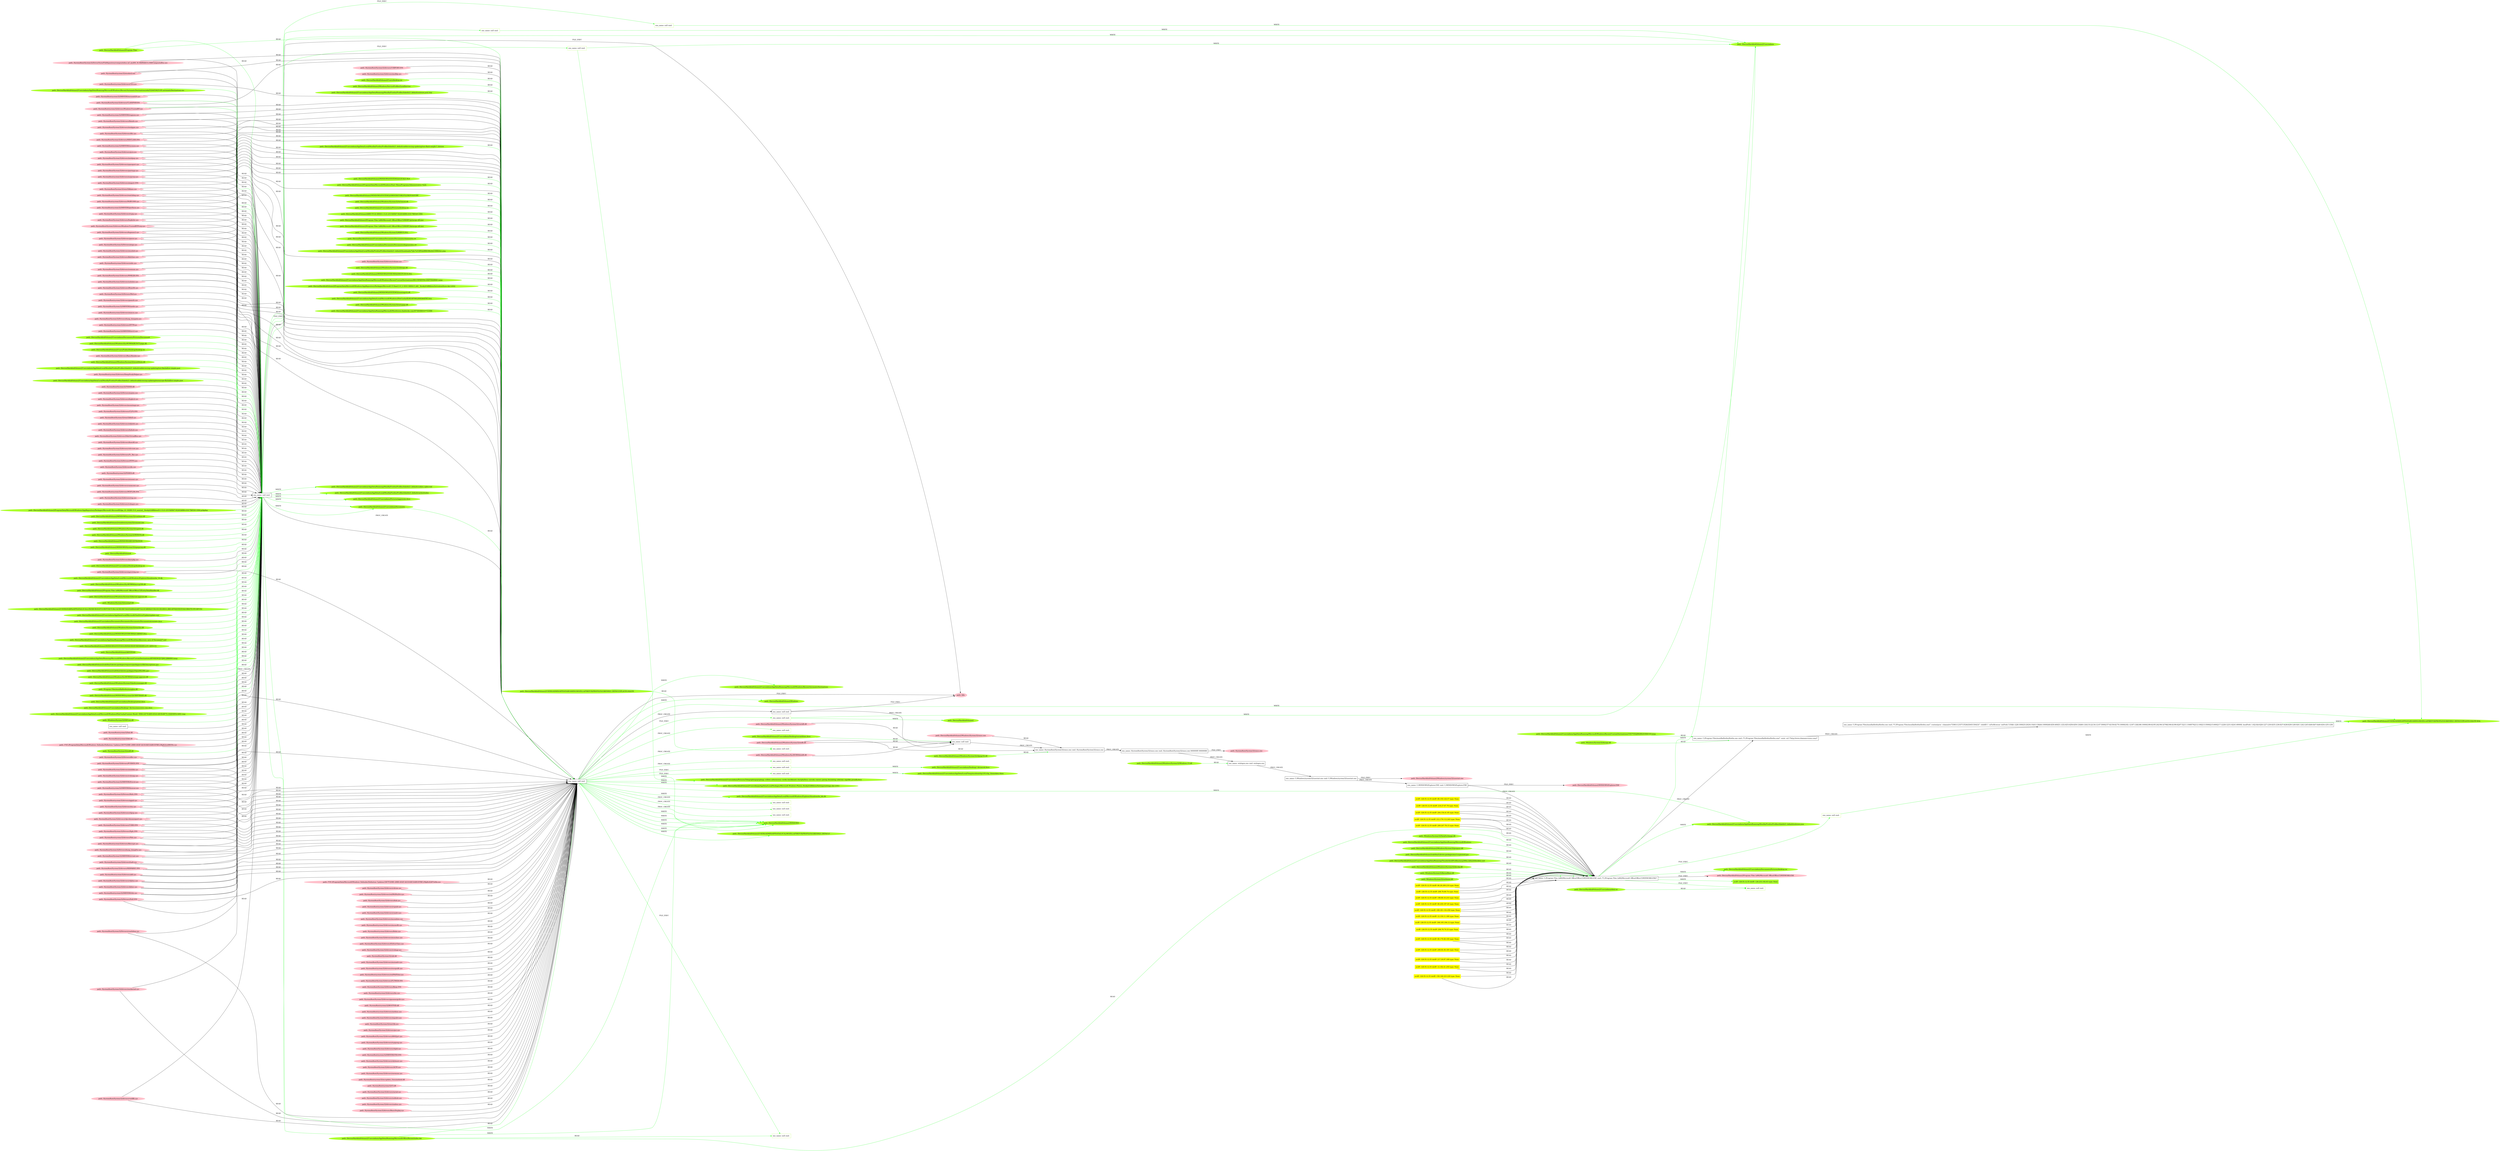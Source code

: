 digraph {
	rankdir=LR
	75 [label="exe_name: null cmd: " color=black shape=box style=solid]
	550 [label="exe_name: null cmd: " color=greenyellow shape=box style=solid]
	75 -> 550 [label=FILE_EXEC color=green]
	75 [label="exe_name: null cmd: " color=black shape=box style=solid]
	559 [label="exe_name: null cmd: " color=greenyellow shape=box style=solid]
	75 -> 559 [label=FILE_EXEC color=green]
	75 [label="exe_name: null cmd: " color=black shape=box style=solid]
	593 [label="exe_name: null cmd: " color=greenyellow shape=box style=solid]
	75 -> 593 [label=FILE_EXEC color=green]
	69 [label="exe_name: null cmd: " color=black shape=box style=solid]
	597 [label="exe_name: null cmd: " color=greenyellow shape=box style=solid]
	69 -> 597 [label=FILE_EXEC color=green]
	69 [label="exe_name: null cmd: " color=black shape=box style=solid]
	605 [label="exe_name: null cmd: " color=greenyellow shape=box style=solid]
	69 -> 605 [label=FILE_EXEC color=green]
	69 [label="exe_name: null cmd: " color=black shape=box style=solid]
	622 [label="exe_name: null cmd: " color=greenyellow shape=box style=solid]
	69 -> 622 [label=FILE_EXEC color=green]
	69 [label="exe_name: null cmd: " color=black shape=box style=solid]
	635 [label="exe_name: null cmd: " color=greenyellow shape=box style=solid]
	69 -> 635 [label=FILE_EXEC color=green]
	30 [label="exe_name: C:/Program Files (x86)/Microsoft Office/Office15/WINWORD.EXE cmd: /\"C:/Program Files (x86)/Microsoft Office/Office15/WINWORD.EXE/\"" color=black shape=box style=solid]
	659 [label="exe_name: null cmd: " color=greenyellow shape=box style=solid]
	30 -> 659 [label=FILE_EXEC color=green]
	30 [label="exe_name: C:/Program Files (x86)/Microsoft Office/Office15/WINWORD.EXE cmd: /\"C:/Program Files (x86)/Microsoft Office/Office15/WINWORD.EXE/\"" color=black shape=box style=solid]
	671 [label="exe_name: null cmd: " color=greenyellow shape=box style=solid]
	30 -> 671 [label=FILE_EXEC color=green]
	664 [label="path: /Device/HarddiskVolume2/Users/admin/AppData/Roaming/Microsoft/Windows" color=greenyellow shape=oval style=filled]
	30 [label="exe_name: C:/Program Files (x86)/Microsoft Office/Office15/WINWORD.EXE cmd: /\"C:/Program Files (x86)/Microsoft Office/Office15/WINWORD.EXE/\"" color=black shape=box style=solid]
	664 -> 30 [label=READ color=green]
	584 [label="path: /Device/HarddiskVolume2/ProgramData/Microsoft/Windows/AppRepository/Packages/Microsoft.MicrosoftEdge_41.16299.15.0_neutral__8wekyb3d8bbwe/S-1-5-21-231540947-922634896-4161786520-1004.pckgdep" color=greenyellow shape=oval style=filled]
	75 [label="exe_name: null cmd: " color=black shape=box style=solid]
	584 -> 75 [label=READ color=green]
	641 [label="path: /Device/HarddiskVolume2/WINDOWS/SYSTEM32/LOCALE.NLS" color=greenyellow shape=oval style=filled]
	69 [label="exe_name: null cmd: " color=black shape=box style=solid]
	641 -> 69 [label=READ color=green]
	544 [label="path: /Device/HarddiskVolume2/WINDOWS/system32/combase.dll" color=greenyellow shape=oval style=filled]
	75 [label="exe_name: null cmd: " color=black shape=box style=solid]
	544 -> 75 [label=READ color=green]
	674 [label="path: /Windows/System32/dnsapi.dll" color=greenyellow shape=oval style=filled]
	0 [label="exe_name: C:/Program Files/mozilla/firefox/firefox.exe cmd: /\"C:/Program Files/mozilla/firefox/firefox.exe/\" -osint -url /\"http://www.shamansvision.com//\"" color=black shape=box style=solid]
	674 -> 0 [label=READ color=green]
	656 [label="path: /Device/HarddiskVolume2/Windows/System32/Windows.UI.dll" color=greenyellow shape=oval style=filled]
	9 [label="exe_name: winlogon.exe cmd: winlogon.exe" color=black shape=box style=solid]
	656 -> 9 [label=READ color=green]
	585 [label="path: /Device/HarddiskVolume2/windows/system32/consent.exe" color=greenyellow shape=oval style=filled]
	75 [label="exe_name: null cmd: " color=black shape=box style=solid]
	585 -> 75 [label=READ color=green]
	578 [label="path: /Device/HarddiskVolume2/Windows/System32/sspicli.dll" color=greenyellow shape=oval style=filled]
	75 [label="exe_name: null cmd: " color=black shape=box style=solid]
	578 -> 75 [label=READ color=green]
	561 [label="path: /Device/HarddiskVolume2/Windows/System32/WINSTA.dll" color=greenyellow shape=oval style=filled]
	75 [label="exe_name: null cmd: " color=black shape=box style=solid]
	561 -> 75 [label=READ color=green]
	655 [label="path: /Device/HarddiskVolume2/Windows/System32/cfgmgr32.dll" color=greenyellow shape=oval style=filled]
	26 [label="exe_name: /SystemRoot/System32/smss.exe cmd: /SystemRoot/System32/smss.exe" color=black shape=box style=solid]
	655 -> 26 [label=READ color=green]
	663 [label="path: /Device/HarddiskVolume2/Windows/System32/propsys.dll" color=greenyellow shape=oval style=filled]
	30 [label="exe_name: C:/Program Files (x86)/Microsoft Office/Office15/WINWORD.EXE cmd: /\"C:/Program Files (x86)/Microsoft Office/Office15/WINWORD.EXE/\"" color=black shape=box style=solid]
	663 -> 30 [label=READ color=green]
	633 [label="path: /Device/HarddiskVolume2/ProgramData/Microsoft/Windows/Start Menu/Programs/Administrative Tools" color=greenyellow shape=oval style=filled]
	69 [label="exe_name: null cmd: " color=black shape=box style=solid]
	633 -> 69 [label=READ color=green]
	588 [label="path: /Device/HarddiskVolume2/WINDOWS/REGISTRATION" color=greenyellow shape=oval style=filled]
	75 [label="exe_name: null cmd: " color=black shape=box style=solid]
	588 -> 75 [label=READ color=green]
	544 [label="path: /Device/HarddiskVolume2/WINDOWS/system32/combase.dll" color=greenyellow shape=oval style=filled]
	75 [label="exe_name: null cmd: " color=black shape=box style=solid]
	544 -> 75 [label=READ color=green]
	583 [label="path: /Device/HarddiskVolume2/WINDOWS/System32/npmproxy.dll" color=greenyellow shape=oval style=filled]
	75 [label="exe_name: null cmd: " color=black shape=box style=solid]
	583 -> 75 [label=READ color=green]
	553 [label="path: /Device/HarddiskVolume4" color=greenyellow shape=oval style=filled]
	75 [label="exe_name: null cmd: " color=black shape=box style=solid]
	553 -> 75 [label=READ color=green]
	542 [label="path: /Device/HarddiskVolume2/Program Files" color=greenyellow shape=oval style=filled]
	75 [label="exe_name: null cmd: " color=black shape=box style=solid]
	542 -> 75 [label=READ color=green]
	542 [label="path: /Device/HarddiskVolume2/Program Files" color=greenyellow shape=oval style=filled]
	69 [label="exe_name: null cmd: " color=black shape=box style=solid]
	542 -> 69 [label=READ color=green]
	614 [label="path: /Device/HarddiskVolume2/WINDOWS/SYSTEM32/DRIVERSTORE/FILEREPOSITORY" color=greenyellow shape=oval style=filled]
	69 [label="exe_name: null cmd: " color=black shape=box style=solid]
	614 -> 69 [label=READ color=green]
	644 [label="path: /Device/HarddiskVolume2/Windows/System32/AcGenral.dll" color=greenyellow shape=oval style=filled]
	69 [label="exe_name: null cmd: " color=black shape=box style=solid]
	644 -> 69 [label=READ color=green]
	547 [label="path: /Device/HarddiskVolume2/Users/admin/Desktop/desktop.ini" color=greenyellow shape=oval style=filled]
	75 [label="exe_name: null cmd: " color=black shape=box style=solid]
	547 -> 75 [label=READ color=green]
	652 [label="path: /Device/HarddiskVolume2/Users/admin/Pictures/desktop.ini" color=greenyellow shape=oval style=filled]
	69 [label="exe_name: null cmd: " color=black shape=box style=solid]
	652 -> 69 [label=READ color=green]
	587 [label="path: /Device/HarddiskVolume2/Users/admin/AppData/Local/Microsoft/Windows/Explorer/thumbcache_16.db" color=greenyellow shape=oval style=filled]
	75 [label="exe_name: null cmd: " color=black shape=box style=solid]
	587 -> 75 [label=READ color=green]
	603 [label="path: /Device/HarddiskVolume2/$RECYCLE.BIN/S-1-5-21-231540947-922634896-4161786520-1004" color=greenyellow shape=oval style=filled]
	69 [label="exe_name: null cmd: " color=black shape=box style=solid]
	603 -> 69 [label=READ color=green]
	581 [label="path: /Device/HarddiskVolume2/Windows/SysWOW64/msvcp100.dll" color=greenyellow shape=oval style=filled]
	75 [label="exe_name: null cmd: " color=black shape=box style=solid]
	581 -> 75 [label=READ color=green]
	69 [label="exe_name: null cmd: " color=black shape=box style=solid]
	612 [label="exe_name: null cmd: " color=greenyellow shape=box style=solid]
	69 -> 612 [label=PROC_CREATE color=green]
	620 [label="path: /Device/HarddiskVolume2/Program Files (x86)/Microsoft Office/Office15/MSIPC/pt/msipc.dll.mui" color=greenyellow shape=oval style=filled]
	69 [label="exe_name: null cmd: " color=black shape=box style=solid]
	620 -> 69 [label=READ color=green]
	630 [label="path: /Device/HarddiskVolume2/Program Files (x86)/Microsoft Office/Office15/MSIPC/de/msipc.dll.mui" color=greenyellow shape=oval style=filled]
	69 [label="exe_name: null cmd: " color=black shape=box style=solid]
	630 -> 69 [label=READ color=green]
	540 [label="path: /Device/HarddiskVolume2/Program Files (x86)/Microsoft Office/Office15/EntityDataHandler.dll" color=greenyellow shape=oval style=filled]
	75 [label="exe_name: null cmd: " color=black shape=box style=solid]
	540 -> 75 [label=READ color=green]
	590 [label="path: /Device/HarddiskVolume2/Windows/System32/kernel.appcore.dll" color=greenyellow shape=oval style=filled]
	75 [label="exe_name: null cmd: " color=black shape=box style=solid]
	590 -> 75 [label=READ color=green]
	562 [label="path: /Windows/System32/esentprf.dll" color=greenyellow shape=oval style=filled]
	75 [label="exe_name: null cmd: " color=black shape=box style=solid]
	562 -> 75 [label=READ color=green]
	619 [label="path: /Device/HarddiskVolume2/Windows/System32/KBDUS.DLL" color=greenyellow shape=oval style=filled]
	69 [label="exe_name: null cmd: " color=black shape=box style=solid]
	619 -> 69 [label=READ color=green]
	541 [label="path: /Device/HarddiskVolume2/USERS/DARPA/APPDATA/LOCALLOW/MICROSOFT/CRYPTNETURLCACHE/METADATA/6BADA8974A10C4BD62CC921D13E43B18_88614FFAD35D353421B8A7E1FE18FCE4" color=greenyellow shape=oval style=filled]
	75 [label="exe_name: null cmd: " color=black shape=box style=solid]
	541 -> 75 [label=READ color=green]
	75 [label="exe_name: null cmd: " color=black shape=box style=solid]
	564 [label="path: /Device/HarddiskVolume2/Users/admin/AppData/Roaming/Mozilla/Firefox/Profiles/lxkehh21.default/cookies.sqlite-wal" color=greenyellow shape=oval style=filled]
	75 -> 564 [label=WRITE color=green]
	69 [label="exe_name: null cmd: " color=black shape=box style=solid]
	538 [label="path: /Device/HarddiskVolume2/WINDOWS" color=greenyellow shape=oval style=filled]
	69 -> 538 [label=WRITE color=green]
	573 [label="path: /Device/HarddiskVolume2/Users/admin/AppData/Local/Microsoft/OneDrive/Update/update.xml" color=greenyellow shape=oval style=filled]
	75 [label="exe_name: null cmd: " color=black shape=box style=solid]
	573 -> 75 [label=READ color=green]
	608 [label="path: /Device/HarddiskVolume2/Users/admin/Documents/Documents/chemisette.rtf" color=greenyellow shape=oval style=filled]
	69 [label="exe_name: null cmd: " color=black shape=box style=solid]
	608 -> 69 [label=READ color=green]
	617 [label="path: /Device/HarddiskVolume2/Users/admin/Documents/Documents/degenerates.rtf" color=greenyellow shape=oval style=filled]
	69 [label="exe_name: null cmd: " color=black shape=box style=solid]
	617 -> 69 [label=READ color=green]
	563 [label="path: /Device/HarddiskVolume2/Users/admin/Documents/Documents/Documents/Documents/arseniate.docx" color=greenyellow shape=oval style=filled]
	75 [label="exe_name: null cmd: " color=black shape=box style=solid]
	563 -> 75 [label=READ color=green]
	657 [label="path: /Device/HarddiskVolume2/salt/bin/Lib/site-packages/asn1crypto/util.pyc" color=greenyellow shape=oval style=filled]
	30 [label="exe_name: C:/Program Files (x86)/Microsoft Office/Office15/WINWORD.EXE cmd: /\"C:/Program Files (x86)/Microsoft Office/Office15/WINWORD.EXE/\"" color=black shape=box style=solid]
	657 -> 30 [label=READ color=green]
	628 [label="path: /Device/HarddiskVolume2/Users/admin/AppData/Local/Mozilla/Firefox/Profiles/lxkehh21.default/thumbnails/7abc7a318f5de88fb58fe2b2100622ec.png" color=greenyellow shape=oval style=filled]
	69 [label="exe_name: null cmd: " color=black shape=box style=solid]
	628 -> 69 [label=READ color=green]
	75 [label="exe_name: null cmd: " color=black shape=box style=solid]
	554 [label="path: /Device/HarddiskVolume2/Users/admin/AppData/Local/Mozilla/Firefox/Profiles/lxkehh21.default/cache2/index" color=greenyellow shape=oval style=filled]
	75 -> 554 [label=WRITE color=green]
	75 [label="exe_name: null cmd: " color=black shape=box style=solid]
	568 [label="path: /Device/HarddiskVolume2/Users/admin/Documents" color=greenyellow shape=oval style=filled]
	75 -> 568 [label=WRITE color=green]
	69 [label="exe_name: null cmd: " color=black shape=box style=solid]
	599 [label="path: /Device/HarddiskVolume2/Users/admin/Pictures/Telegraphingopiophagy stilbite arboraceous verdin knickknack choriphyllous corrody roarers paring disseating siderean sagolike proudly.docx" color=greenyellow shape=oval style=filled]
	69 -> 599 [label=WRITE color=green]
	334 [label="path: /SystemRoot/System32/drivers/volume.sys" color=pink shape=oval style=filled]
	69 [label="exe_name: null cmd: " color=black shape=box style=solid]
	334 -> 69 [label=READ color=green]
	605 [label="exe_name: null cmd: " color=greenyellow shape=box style=solid]
	551 [label="path: /Device/HarddiskVolume2/Users/admin" color=greenyellow shape=oval style=filled]
	605 -> 551 [label=WRITE color=green]
	605 [label="exe_name: null cmd: " color=greenyellow shape=box style=solid]
	606 [label="path: /Device/HarddiskVolume2" color=greenyellow shape=oval style=filled]
	605 -> 606 [label=WRITE color=green]
	659 [label="exe_name: null cmd: " color=greenyellow shape=box style=solid]
	560 [label="path: /Device/HarddiskVolume2/USERS/ADMIN/APPDATA/ROAMING/MOZILLA/FIREFOX/PROFILES/LXKEHH21.DEFAULT/PLACES.SQLITE-WAL" color=greenyellow shape=oval style=filled]
	659 -> 560 [label=WRITE color=green]
	75 [label="exe_name: null cmd: " color=black shape=box style=solid]
	538 [label="path: /Device/HarddiskVolume2/WINDOWS" color=greenyellow shape=oval style=filled]
	75 -> 538 [label=WRITE color=green]
	570 [label="path: /Device/HarddiskVolume2/Windows/System32/win32u.dll" color=greenyellow shape=oval style=filled]
	75 [label="exe_name: null cmd: " color=black shape=box style=solid]
	570 -> 75 [label=READ color=green]
	624 [label="path: /Device/HarddiskVolume2/Windows/System32/shlwapi.dll" color=greenyellow shape=oval style=filled]
	69 [label="exe_name: null cmd: " color=black shape=box style=solid]
	624 -> 69 [label=READ color=green]
	596 [label="path: /Device/HarddiskVolume2/WINDOWS/SYSWOW64/CABINET.DLL" color=greenyellow shape=oval style=filled]
	75 [label="exe_name: null cmd: " color=black shape=box style=solid]
	596 -> 75 [label=READ color=green]
	575 [label="path: /Device/HarddiskVolume2/Users/admin/AppData/Roaming/Microsoft/Word/AutoRecovery save of Document7.asd" color=greenyellow shape=oval style=filled]
	75 [label="exe_name: null cmd: " color=black shape=box style=solid]
	575 -> 75 [label=READ color=green]
	601 [label="path: /Device/HarddiskVolume2/WINDOWS/SYSWOW64/DHCPCSVC6.DLL" color=greenyellow shape=oval style=filled]
	69 [label="exe_name: null cmd: " color=black shape=box style=solid]
	601 -> 69 [label=READ color=green]
	675 [label="path: /Device/HarddiskVolume2/Users/admin/AppData/Roaming/Microsoft/Windows/Recent/CustomDestinations/CH37VSI2JMQMQ3OXXCGY.temp" color=greenyellow shape=oval style=filled]
	0 [label="exe_name: C:/Program Files/mozilla/firefox/firefox.exe cmd: /\"C:/Program Files/mozilla/firefox/firefox.exe/\" -osint -url /\"http://www.shamansvision.com//\"" color=black shape=box style=solid]
	675 -> 0 [label=READ color=green]
	586 [label="path: /Device/HarddiskVolume2/WINDOWS/SYSTEM32/WINDOWSPOWERSHELL/V1.0/EN-US" color=greenyellow shape=oval style=filled]
	75 [label="exe_name: null cmd: " color=black shape=box style=solid]
	586 -> 75 [label=READ color=green]
	572 [label="path: /Device/HarddiskVolume2/$EXTEND" color=greenyellow shape=oval style=filled]
	75 [label="exe_name: null cmd: " color=black shape=box style=solid]
	572 -> 75 [label=READ color=green]
	69 [label="exe_name: null cmd: " color=black shape=box style=solid]
	631 [label="path: /Device/HarddiskVolume2/Users/admin/AppData/Roaming/Mozilla/Firefox/Profiles/lxkehh21.default/xulstore.json" color=greenyellow shape=oval style=filled]
	69 -> 631 [label=WRITE color=green]
	600 [label="path: /Device/HarddiskVolume2/Users/admin/AppData/Roaming/Microsoft/Windows/Recent/CustomDestinations/6R1GWMDVXLOZ6FYHQWKE.temp" color=greenyellow shape=oval style=filled]
	69 [label="exe_name: null cmd: " color=black shape=box style=solid]
	600 -> 69 [label=READ color=green]
	539 [label="path: /Device/HarddiskVolume2/Users/admin/AppData/Roaming/Microsoft/Windows/Recent/CustomDestinations/KYV6X59UJU5JM12BR6W0.temp" color=greenyellow shape=oval style=filled]
	75 [label="exe_name: null cmd: " color=black shape=box style=solid]
	539 -> 75 [label=READ color=green]
	625 [label="path: /Device/HarddiskVolume2/ProgramData/Microsoft/Windows/AppRepository/Packages/Microsoft.UI.Xaml.2.0_2.1810.18004.0_x64__8wekyb3d8bbwe/ActivationStore.dat.LOG2" color=greenyellow shape=oval style=filled]
	69 [label="exe_name: null cmd: " color=black shape=box style=solid]
	625 -> 69 [label=READ color=green]
	597 [label="exe_name: null cmd: " color=greenyellow shape=box style=solid]
	598 [label="path: /Device/HarddiskVolume2/Users/admin/AppData/Local/Temp/msohtmlclip1/01/clip_themedata.thmx" color=greenyellow shape=oval style=filled]
	597 -> 598 [label=WRITE color=green]
	69 [label="exe_name: null cmd: " color=black shape=box style=solid]
	645 [label="path: /Device/HarddiskVolume2/Users/darpa/AppData/Local/Packages/Microsoft.Windows.Photos_8wekyb3d8bbwe/Settings/settings.dat.LOG1" color=greenyellow shape=oval style=filled]
	69 -> 645 [label=WRITE color=green]
	30 [label="exe_name: C:/Program Files (x86)/Microsoft Office/Office15/WINWORD.EXE cmd: /\"C:/Program Files (x86)/Microsoft Office/Office15/WINWORD.EXE/\"" color=black shape=box style=solid]
	631 [label="path: /Device/HarddiskVolume2/Users/admin/AppData/Roaming/Mozilla/Firefox/Profiles/lxkehh21.default/xulstore.json" color=greenyellow shape=oval style=filled]
	30 -> 631 [label=WRITE color=green]
	639 [label="path: /Device/HarddiskVolume2/WINDOWS/SYSTEM32/usermgrcli.dll" color=greenyellow shape=oval style=filled]
	69 [label="exe_name: null cmd: " color=black shape=box style=solid]
	639 -> 69 [label=READ color=green]
	545 [label="path: /Device/HarddiskVolume2/salt/bin/Lib/site-packages/requests/packages/urllib3/exceptions.pyc" color=greenyellow shape=oval style=filled]
	75 [label="exe_name: null cmd: " color=black shape=box style=solid]
	545 -> 75 [label=READ color=green]
	576 [label="path: /Device/HarddiskVolume2/salt/bin/Lib/site-packages/OpenSSL/SSL.pyc" color=greenyellow shape=oval style=filled]
	75 [label="exe_name: null cmd: " color=black shape=box style=solid]
	576 -> 75 [label=READ color=green]
	635 [label="exe_name: null cmd: " color=greenyellow shape=box style=solid]
	636 [label="path: /Device/HarddiskVolume2/Users/admin/Desktop/~$stsacral.docx" color=greenyellow shape=oval style=filled]
	635 -> 636 [label=WRITE color=green]
	69 [label="exe_name: null cmd: " color=black shape=box style=solid]
	538 [label="path: /Device/HarddiskVolume2/WINDOWS" color=greenyellow shape=oval style=filled]
	69 -> 538 [label=WRITE color=green]
	627 [label="path: /Device/HarddiskVolume2/Users/admin/AppData/Local/Microsoft/Windows/INetCache/IE/6I16FN6G/HNG6SEM3.htm" color=greenyellow shape=oval style=filled]
	69 [label="exe_name: null cmd: " color=black shape=box style=solid]
	627 -> 69 [label=READ color=green]
	557 [label="path: /Device/HarddiskVolume2/Windows/SysWOW64/twinapi.appcore.dll" color=greenyellow shape=oval style=filled]
	75 [label="exe_name: null cmd: " color=black shape=box style=solid]
	557 -> 75 [label=READ color=green]
	669 [label="path: /Device/HarddiskVolume2/Users/admin/AppData/Roaming/Thunderbird/Profiles/xxsq346m.default/blocklist.xml" color=greenyellow shape=oval style=filled]
	30 [label="exe_name: C:/Program Files (x86)/Microsoft Office/Office15/WINWORD.EXE cmd: /\"C:/Program Files (x86)/Microsoft Office/Office15/WINWORD.EXE/\"" color=black shape=box style=solid]
	669 -> 30 [label=READ color=green]
	537 [label="path: /Device/HarddiskVolume2/Windows/System32/policymanager.dll" color=greenyellow shape=oval style=filled]
	75 [label="exe_name: null cmd: " color=black shape=box style=solid]
	537 -> 75 [label=READ color=green]
	556 [label="path: /Program Files/mozilla/firefox/mozglue.dll" color=greenyellow shape=oval style=filled]
	75 [label="exe_name: null cmd: " color=black shape=box style=solid]
	556 -> 75 [label=READ color=green]
	629 [label="path: /Device/HarddiskVolume2/Windows/System32/setupapi.dll" color=greenyellow shape=oval style=filled]
	69 [label="exe_name: null cmd: " color=black shape=box style=solid]
	629 -> 69 [label=READ color=green]
	668 [label="path: /Device/HarddiskVolume2/Windows/System32/devobj.dll" color=greenyellow shape=oval style=filled]
	30 [label="exe_name: C:/Program Files (x86)/Microsoft Office/Office15/WINWORD.EXE cmd: /\"C:/Program Files (x86)/Microsoft Office/Office15/WINWORD.EXE/\"" color=black shape=box style=solid]
	668 -> 30 [label=READ color=green]
	579 [label="path: /Device/HarddiskVolume2/WINDOWS/system32/CRYPTBASE.dll" color=greenyellow shape=oval style=filled]
	75 [label="exe_name: null cmd: " color=black shape=box style=solid]
	579 -> 75 [label=READ color=green]
	558 [label="path: /Device/HarddiskVolume2/Users/admin/Desktop/nattier.docx" color=greenyellow shape=oval style=filled]
	75 [label="exe_name: null cmd: " color=black shape=box style=solid]
	558 -> 75 [label=READ color=green]
	69 [label="exe_name: null cmd: " color=black shape=box style=solid]
	638 [label="path: /Device/HarddiskVolume2/Users/admin/AppData/Local/Microsoft/Windows/Explorer/thumbcache_idx.db" color=greenyellow shape=oval style=filled]
	69 -> 638 [label=WRITE color=green]
	69 [label="exe_name: null cmd: " color=black shape=box style=solid]
	538 [label="path: /Device/HarddiskVolume2/WINDOWS" color=greenyellow shape=oval style=filled]
	69 -> 538 [label=WRITE color=green]
	672 [label="path: /Device/HarddiskVolume2/Users/admin/disk.txt" color=greenyellow shape=oval style=filled]
	671 [label="exe_name: null cmd: " color=greenyellow shape=box style=solid]
	672 -> 671 [label=READ color=green]
	69 [label="exe_name: null cmd: " color=black shape=box style=solid]
	538 [label="path: /Device/HarddiskVolume2/WINDOWS" color=greenyellow shape=oval style=filled]
	69 -> 538 [label=WRITE color=green]
	75 [label="exe_name: null cmd: " color=black shape=box style=solid]
	591 [label="path: /Device/HarddiskVolume2/Users/admin/Pictures/aggravate.docx" color=greenyellow shape=oval style=filled]
	75 -> 591 [label=WRITE color=green]
	1 [label="exe_name: C:/Program Files/mozilla/firefox/firefox.exe cmd: /\"C:/Program Files/mozilla/firefox/firefox.exe/\" -contentproc --channel=/\"5360.0.233713526//2045150423/\" -childID 1 -isForBrowser -intPrefs 5:50|6:-1|28:1000|33:20|34:10|43:128|44:10000|48:0|50:400|51:1|52:0|53:0|58:0|59:120|60:120|133:2|134:1|147:5000|157:0|159:0|170:10000|182:-1|187:128|188:10000|189:0|195:24|196:32768|198:0|199:0|207:5|211:1048576|212:100|213:5000|215:600|217:1|226:1|231:0|241:60000| -boolPrefs 1:0|2:0|4:0|26:1|27:1|30:0|35:1|36:0|37:0|38:0|39:1|40:0|41:1|42:1|45:0|46:0|47:0|49:0|54:1|55:1|56" color=black shape=box style=solid]
	560 [label="path: /Device/HarddiskVolume2/USERS/ADMIN/APPDATA/ROAMING/MOZILLA/FIREFOX/PROFILES/LXKEHH21.DEFAULT/PLACES.SQLITE-WAL" color=greenyellow shape=oval style=filled]
	1 -> 560 [label=WRITE color=green]
	648 [label="path: /Device/HarddiskVolume2/Users/admin/AppData/Roaming/Microsoft/Word/www.chadwicks.com307383060337731906" color=greenyellow shape=oval style=filled]
	69 [label="exe_name: null cmd: " color=black shape=box style=solid]
	648 -> 69 [label=READ color=green]
	565 [label="path: /Device/HarddiskVolume2/Users/admin/Desktop/~$w.bussinesswire.com.docx" color=greenyellow shape=oval style=filled]
	75 [label="exe_name: null cmd: " color=black shape=box style=solid]
	565 -> 75 [label=READ color=green]
	550 [label="exe_name: null cmd: " color=greenyellow shape=box style=solid]
	551 [label="path: /Device/HarddiskVolume2/Users/admin" color=greenyellow shape=oval style=filled]
	550 -> 551 [label=WRITE color=green]
	550 [label="exe_name: null cmd: " color=greenyellow shape=box style=solid]
	538 [label="path: /Device/HarddiskVolume2/WINDOWS" color=greenyellow shape=oval style=filled]
	550 -> 538 [label=WRITE color=green]
	574 [label="path: /Device/HarddiskVolume2/Users/admin/AppData/Local/Microsoft/Windows/INetCache/Content.Word/~WRS{2E7EA905-65A3-4DCB-BF75-19AE00FA1A00}.tmp" color=greenyellow shape=oval style=filled]
	75 [label="exe_name: null cmd: " color=black shape=box style=solid]
	574 -> 75 [label=READ color=green]
	559 [label="exe_name: null cmd: " color=greenyellow shape=box style=solid]
	560 [label="path: /Device/HarddiskVolume2/USERS/ADMIN/APPDATA/ROAMING/MOZILLA/FIREFOX/PROFILES/LXKEHH21.DEFAULT/PLACES.SQLITE-WAL" color=greenyellow shape=oval style=filled]
	559 -> 560 [label=WRITE color=green]
	623 [label="path: /Device/HarddiskVolume2/Users/admin/AppData/Roaming/Microsoft/Office/Recent/index.dat" color=greenyellow shape=oval style=filled]
	69 [label="exe_name: null cmd: " color=black shape=box style=solid]
	623 -> 69 [label=READ color=green]
	30 [label="exe_name: C:/Program Files (x86)/Microsoft Office/Office15/WINWORD.EXE cmd: /\"C:/Program Files (x86)/Microsoft Office/Office15/WINWORD.EXE/\"" color=black shape=box style=solid]
	551 [label="path: /Device/HarddiskVolume2/Users/admin" color=greenyellow shape=oval style=filled]
	30 -> 551 [label=WRITE color=green]
	623 [label="path: /Device/HarddiskVolume2/Users/admin/AppData/Roaming/Microsoft/Office/Recent/index.dat" color=greenyellow shape=oval style=filled]
	30 [label="exe_name: C:/Program Files (x86)/Microsoft Office/Office15/WINWORD.EXE cmd: /\"C:/Program Files (x86)/Microsoft Office/Office15/WINWORD.EXE/\"" color=black shape=box style=solid]
	623 -> 30 [label=READ color=green]
	69 [label="exe_name: null cmd: " color=black shape=box style=solid]
	621 [label="exe_name: null cmd: " color=greenyellow shape=box style=solid]
	69 -> 621 [label=PROC_CREATE color=green]
	623 [label="path: /Device/HarddiskVolume2/Users/admin/AppData/Roaming/Microsoft/Office/Recent/index.dat" color=greenyellow shape=oval style=filled]
	622 [label="exe_name: null cmd: " color=greenyellow shape=box style=solid]
	623 -> 622 [label=READ color=green]
	654 [label="path: /Device/HarddiskVolume2/Users/admin/Desktop/versatilities.docx" color=greenyellow shape=oval style=filled]
	33 [label="exe_name: null cmd: " color=black shape=box style=solid]
	654 -> 33 [label=READ color=green]
	69 [label="exe_name: null cmd: " color=black shape=box style=solid]
	618 [label="exe_name: null cmd: " color=greenyellow shape=box style=solid]
	69 -> 618 [label=PROC_CREATE color=green]
	69 [label="exe_name: null cmd: " color=black shape=box style=solid]
	649 [label="exe_name: null cmd: " color=greenyellow shape=box style=solid]
	69 -> 649 [label=PROC_CREATE color=green]
	673 [label="path: /Windows/System32/KernelBase.dll" color=greenyellow shape=oval style=filled]
	30 [label="exe_name: C:/Program Files (x86)/Microsoft Office/Office15/WINWORD.EXE cmd: /\"C:/Program Files (x86)/Microsoft Office/Office15/WINWORD.EXE/\"" color=black shape=box style=solid]
	673 -> 30 [label=READ color=green]
	593 [label="exe_name: null cmd: " color=greenyellow shape=box style=solid]
	551 [label="path: /Device/HarddiskVolume2/Users/admin" color=greenyellow shape=oval style=filled]
	593 -> 551 [label=WRITE color=green]
	543 [label="path: /Windows/System32/SHCore.dll" color=greenyellow shape=oval style=filled]
	75 [label="exe_name: null cmd: " color=black shape=box style=solid]
	543 -> 75 [label=READ color=green]
	69 [label="exe_name: null cmd: " color=black shape=box style=solid]
	646 [label="path: /Device/HarddiskVolume2/USERS/ADMIN/APPDATA/LOCAL/MOZILLA/FIREFOX/PROFILES/LXKEHH21.DEFAULT" color=greenyellow shape=oval style=filled]
	69 -> 646 [label=WRITE color=green]
	206 [label="exe_name: null cmd: " color=black shape=box style=solid]
	75 [label="exe_name: null cmd: " color=black shape=box style=solid]
	206 -> 75 [label=PROC_CREATE color=black]
	75 [label="exe_name: null cmd: " color=black shape=box style=solid]
	395 [label="path: Idle" color=pink shape=oval style=filled]
	75 -> 395 [label=FILE_EXEC color=black]
	270 [label="path: /SystemRoot/system32/hal.dll" color=pink shape=oval style=filled]
	75 [label="exe_name: null cmd: " color=black shape=box style=solid]
	270 -> 75 [label=READ color=black]
	387 [label="path: /SystemRoot/system32/kd.dll" color=pink shape=oval style=filled]
	75 [label="exe_name: null cmd: " color=black shape=box style=solid]
	387 -> 75 [label=READ color=black]
	428 [label="path: /SystemRoot/system32/ntoskrnl.exe" color=pink shape=oval style=filled]
	75 [label="exe_name: null cmd: " color=black shape=box style=solid]
	428 -> 75 [label=READ color=black]
	165 [label="path: /??/C:/ProgramData/Microsoft/Windows Defender/Definition Updates/{807F2DBE-28BD-40AF-A418-64E3A4B1EFBE}/MpKslce48630e.sys" color=pink shape=oval style=filled]
	75 [label="exe_name: null cmd: " color=black shape=box style=solid]
	165 -> 75 [label=READ color=black]
	232 [label="path: /SystemRoot/system32/drivers/WindowsTrustedRT.sys" color=pink shape=oval style=filled]
	75 [label="exe_name: null cmd: " color=black shape=box style=solid]
	232 -> 75 [label=READ color=green]
	235 [label="path: /SystemRoot/system32/DRIVERS/regmon.sys" color=pink shape=oval style=filled]
	75 [label="exe_name: null cmd: " color=black shape=box style=solid]
	235 -> 75 [label=READ color=black]
	237 [label="path: /SystemRoot/System32/drivers/fileinfo.sys" color=pink shape=oval style=filled]
	75 [label="exe_name: null cmd: " color=black shape=box style=solid]
	237 -> 75 [label=READ color=black]
	239 [label="path: /SystemRoot/System32/drivers/intelppm.sys" color=pink shape=oval style=filled]
	75 [label="exe_name: null cmd: " color=black shape=box style=solid]
	239 -> 75 [label=READ color=black]
	241 [label="path: /SystemRoot/System32/drivers/fdc.sys" color=pink shape=oval style=filled]
	75 [label="exe_name: null cmd: " color=black shape=box style=solid]
	241 -> 75 [label=READ color=black]
	243 [label="path: /SystemRoot/System32/drivers/HIDCLASS.SYS" color=pink shape=oval style=filled]
	75 [label="exe_name: null cmd: " color=black shape=box style=solid]
	243 -> 75 [label=READ color=black]
	247 [label="path: /SystemRoot/system32/DRIVERS/sysmon.sys" color=pink shape=oval style=filled]
	75 [label="exe_name: null cmd: " color=black shape=box style=solid]
	247 -> 75 [label=READ color=black]
	253 [label="path: /SystemRoot/System32/drivers/CLASSPNP.SYS" color=pink shape=oval style=filled]
	75 [label="exe_name: null cmd: " color=black shape=box style=solid]
	253 -> 75 [label=READ color=black]
	253 [label="path: /SystemRoot/System32/drivers/CLASSPNP.SYS" color=pink shape=oval style=filled]
	75 [label="exe_name: null cmd: " color=black shape=box style=solid]
	253 -> 75 [label=READ color=green]
	255 [label="path: /SystemRoot/System32/drivers/Rtnic64.sys" color=pink shape=oval style=filled]
	75 [label="exe_name: null cmd: " color=black shape=box style=solid]
	255 -> 75 [label=READ color=black]
	257 [label="path: /SystemRoot/System32/Drivers/Wof.sys" color=pink shape=oval style=filled]
	75 [label="exe_name: null cmd: " color=black shape=box style=solid]
	257 -> 75 [label=READ color=black]
	259 [label="path: /SystemRoot/System32/drivers/pcw.sys" color=pink shape=oval style=filled]
	75 [label="exe_name: null cmd: " color=black shape=box style=solid]
	259 -> 75 [label=READ color=black]
	261 [label="path: /SystemRoot/System32/DRIVERS/netbt.sys" color=pink shape=oval style=filled]
	75 [label="exe_name: null cmd: " color=black shape=box style=solid]
	261 -> 75 [label=READ color=black]
	263 [label="path: /SystemRoot/System32/drivers/intelpep.sys" color=pink shape=oval style=filled]
	75 [label="exe_name: null cmd: " color=black shape=box style=solid]
	263 -> 75 [label=READ color=black]
	268 [label="path: /SystemRoot/System32/Drivers/dump_dumpata.sys" color=pink shape=oval style=filled]
	75 [label="exe_name: null cmd: " color=black shape=box style=solid]
	268 -> 75 [label=READ color=black]
	271 [label="path: /SystemRoot/System32/drivers/spaceport.sys" color=pink shape=oval style=filled]
	75 [label="exe_name: null cmd: " color=black shape=box style=solid]
	271 -> 75 [label=READ color=black]
	273 [label="path: /SystemRoot/System32/drivers/partmgr.sys" color=pink shape=oval style=filled]
	75 [label="exe_name: null cmd: " color=black shape=box style=solid]
	273 -> 75 [label=READ color=black]
	277 [label="path: /SystemRoot/system32/drivers/nsiproxy.sys" color=pink shape=oval style=filled]
	75 [label="exe_name: null cmd: " color=black shape=box style=solid]
	277 -> 75 [label=READ color=black]
	283 [label="path: /SystemRoot/System32/drivers/ataport.SYS" color=pink shape=oval style=filled]
	75 [label="exe_name: null cmd: " color=black shape=box style=solid]
	283 -> 75 [label=READ color=black]
	285 [label="path: /SystemRoot/System32/win32kbase.sys" color=pink shape=oval style=filled]
	75 [label="exe_name: null cmd: " color=black shape=box style=solid]
	285 -> 75 [label=READ color=black]
	291 [label="path: /SystemRoot/System32/drivers/watchdog.sys" color=pink shape=oval style=filled]
	75 [label="exe_name: null cmd: " color=black shape=box style=solid]
	291 -> 75 [label=READ color=black]
	298 [label="path: /SystemRoot/System32/drivers/BasicRender.sys" color=pink shape=oval style=filled]
	75 [label="exe_name: null cmd: " color=black shape=box style=solid]
	298 -> 75 [label=READ color=black]
	299 [label="path: /SystemRoot/system32/drivers/Wdf01000.sys" color=pink shape=oval style=filled]
	75 [label="exe_name: null cmd: " color=black shape=box style=solid]
	299 -> 75 [label=READ color=black]
	301 [label="path: /SystemRoot/system32/DRIVERS/perfmon.sys" color=pink shape=oval style=filled]
	75 [label="exe_name: null cmd: " color=black shape=box style=solid]
	301 -> 75 [label=READ color=black]
	305 [label="path: /SystemRoot/system32/drivers/SleepStudyHelper.sys" color=pink shape=oval style=filled]
	75 [label="exe_name: null cmd: " color=black shape=box style=solid]
	305 -> 75 [label=READ color=black]
	311 [label="path: /SystemRoot/system32/drivers/filecrypt.sys" color=pink shape=oval style=filled]
	75 [label="exe_name: null cmd: " color=black shape=box style=solid]
	311 -> 75 [label=READ color=black]
	315 [label="path: /SystemRoot/System32/TSDDD.dll" color=pink shape=oval style=filled]
	75 [label="exe_name: null cmd: " color=black shape=box style=solid]
	315 -> 75 [label=READ color=black]
	317 [label="path: /SystemRoot/System32/drivers/HIDPARSE.SYS" color=pink shape=oval style=filled]
	75 [label="exe_name: null cmd: " color=black shape=box style=solid]
	317 -> 75 [label=READ color=black]
	321 [label="path: /SystemRoot/system32/drivers/afd.sys" color=pink shape=oval style=filled]
	75 [label="exe_name: null cmd: " color=black shape=box style=solid]
	321 -> 75 [label=READ color=black]
	327 [label="path: /SystemRoot/System32/drivers/rdpbus.sys" color=pink shape=oval style=filled]
	75 [label="exe_name: null cmd: " color=black shape=box style=solid]
	327 -> 75 [label=READ color=black]
	331 [label="path: /SystemRoot/System32/drivers/kdnic.sys" color=pink shape=oval style=filled]
	75 [label="exe_name: null cmd: " color=black shape=box style=solid]
	331 -> 75 [label=READ color=black]
	335 [label="path: /SystemRoot/system32/DRIVERS/tdx.sys" color=pink shape=oval style=filled]
	75 [label="exe_name: null cmd: " color=black shape=box style=solid]
	335 -> 75 [label=READ color=black]
	337 [label="path: /SystemRoot/System32/Drivers/Null.SYS" color=pink shape=oval style=filled]
	75 [label="exe_name: null cmd: " color=black shape=box style=solid]
	337 -> 75 [label=READ color=black]
	339 [label="path: /SystemRoot/System32/Drivers/crashdmp.sys" color=pink shape=oval style=filled]
	75 [label="exe_name: null cmd: " color=black shape=box style=solid]
	339 -> 75 [label=READ color=black]
	345 [label="path: /SystemRoot/System32/drivers/werkernel.sys" color=pink shape=oval style=filled]
	75 [label="exe_name: null cmd: " color=black shape=box style=solid]
	345 -> 75 [label=READ color=black]
	348 [label="path: /SystemRoot/System32/Drivers/acpiex.sys" color=pink shape=oval style=filled]
	75 [label="exe_name: null cmd: " color=black shape=box style=solid]
	348 -> 75 [label=READ color=black]
	349 [label="path: /SystemRoot/System32/drivers/vwififlt.sys" color=pink shape=oval style=filled]
	75 [label="exe_name: null cmd: " color=black shape=box style=solid]
	349 -> 75 [label=READ color=black]
	356 [label="path: /SystemRoot/System32/drivers/dxgkrnl.sys" color=pink shape=oval style=filled]
	75 [label="exe_name: null cmd: " color=black shape=box style=solid]
	356 -> 75 [label=READ color=black]
	361 [label="path: /SystemRoot/System32/drivers/rdpvideominiport.sys" color=pink shape=oval style=filled]
	75 [label="exe_name: null cmd: " color=black shape=box style=solid]
	361 -> 75 [label=READ color=black]
	363 [label="path: /SystemRoot/System32/Drivers/Npfs.SYS" color=pink shape=oval style=filled]
	75 [label="exe_name: null cmd: " color=black shape=box style=solid]
	363 -> 75 [label=READ color=black]
	365 [label="path: /SystemRoot/System32/Drivers/dump_dumpfve.sys" color=pink shape=oval style=filled]
	75 [label="exe_name: null cmd: " color=black shape=box style=solid]
	365 -> 75 [label=READ color=black]
	375 [label="path: /SystemRoot/System32/drivers/tcpip.sys" color=pink shape=oval style=filled]
	75 [label="exe_name: null cmd: " color=black shape=box style=solid]
	375 -> 75 [label=READ color=black]
	379 [label="path: /SystemRoot/System32/drivers/mountmgr.sys" color=pink shape=oval style=filled]
	75 [label="exe_name: null cmd: " color=black shape=box style=solid]
	379 -> 75 [label=READ color=black]
	381 [label="path: /SystemRoot/System32/drivers/fwpkclnt.sys" color=pink shape=oval style=filled]
	75 [label="exe_name: null cmd: " color=black shape=box style=solid]
	381 -> 75 [label=READ color=black]
	383 [label="path: /SystemRoot/System32/drivers/WindowsTrustedRTProxy.sys" color=pink shape=oval style=filled]
	75 [label="exe_name: null cmd: " color=black shape=box style=solid]
	383 -> 75 [label=READ color=black]
	385 [label="path: /SystemRoot/System32/drivers/dxgmms2.sys" color=pink shape=oval style=filled]
	75 [label="exe_name: null cmd: " color=black shape=box style=solid]
	385 -> 75 [label=READ color=black]
	391 [label="path: /SystemRoot/System32/drivers/pacer.sys" color=pink shape=oval style=filled]
	75 [label="exe_name: null cmd: " color=black shape=box style=solid]
	391 -> 75 [label=READ color=black]
	398 [label="path: /SystemRoot/System32/Drivers/atapi.sys" color=pink shape=oval style=filled]
	75 [label="exe_name: null cmd: " color=black shape=box style=solid]
	398 -> 75 [label=READ color=black]
	401 [label="path: /SystemRoot/System32/drivers/CLFS.SYS" color=pink shape=oval style=filled]
	75 [label="exe_name: null cmd: " color=black shape=box style=solid]
	401 -> 75 [label=READ color=black]
	404 [label="path: /SystemRoot/System32/win32kfull.sys" color=pink shape=oval style=filled]
	75 [label="exe_name: null cmd: " color=black shape=box style=solid]
	404 -> 75 [label=READ color=black]
	406 [label="path: /SystemRoot/System32/drivers/wfplwfs.sys" color=pink shape=oval style=filled]
	75 [label="exe_name: null cmd: " color=black shape=box style=solid]
	406 -> 75 [label=READ color=black]
	411 [label="path: /SystemRoot/System32/drivers/hidusb.sys" color=pink shape=oval style=filled]
	75 [label="exe_name: null cmd: " color=black shape=box style=solid]
	411 -> 75 [label=READ color=black]
	412 [label="path: /SystemRoot/System32/drivers/mouhid.sys" color=pink shape=oval style=filled]
	75 [label="exe_name: null cmd: " color=black shape=box style=solid]
	412 -> 75 [label=READ color=black]
	414 [label="path: /SystemRoot/System32/drivers/kbdclass.sys" color=pink shape=oval style=filled]
	75 [label="exe_name: null cmd: " color=black shape=box style=solid]
	414 -> 75 [label=READ color=black]
	418 [label="path: /SystemRoot/System32/drivers/NdisVirtualBus.sys" color=pink shape=oval style=filled]
	75 [label="exe_name: null cmd: " color=black shape=box style=solid]
	418 -> 75 [label=READ color=black]
	422 [label="path: /SystemRoot/system32/drivers/ndis.sys" color=pink shape=oval style=filled]
	75 [label="exe_name: null cmd: " color=black shape=box style=solid]
	422 -> 75 [label=READ color=black]
	424 [label="path: /SystemRoot/System32/drivers/swenum.sys" color=pink shape=oval style=filled]
	75 [label="exe_name: null cmd: " color=black shape=box style=solid]
	424 -> 75 [label=READ color=black]
	426 [label="path: /SystemRoot/System32/drivers/WMILIB.SYS" color=pink shape=oval style=filled]
	75 [label="exe_name: null cmd: " color=black shape=box style=solid]
	426 -> 75 [label=READ color=black]
	433 [label="path: /SystemRoot/System32/drivers/ksecdd.sys" color=pink shape=oval style=filled]
	75 [label="exe_name: null cmd: " color=black shape=box style=solid]
	433 -> 75 [label=READ color=black]
	434 [label="path: /SystemRoot/System32/drivers/usbuhci.sys" color=pink shape=oval style=filled]
	75 [label="exe_name: null cmd: " color=black shape=box style=solid]
	434 -> 75 [label=READ color=black]
	436 [label="path: /SystemRoot/System32/drivers/vdrvroot.sys" color=pink shape=oval style=filled]
	75 [label="exe_name: null cmd: " color=black shape=box style=solid]
	436 -> 75 [label=READ color=black]
	440 [label="path: /SystemRoot/System32/Drivers/Fs_Rec.sys" color=pink shape=oval style=filled]
	75 [label="exe_name: null cmd: " color=black shape=box style=solid]
	440 -> 75 [label=READ color=black]
	448 [label="path: /SystemRoot/System32/drivers/npsvctrig.sys" color=pink shape=oval style=filled]
	75 [label="exe_name: null cmd: " color=black shape=box style=solid]
	448 -> 75 [label=READ color=black]
	451 [label="path: /SystemRoot/System32/Drivers/NTFS.sys" color=pink shape=oval style=filled]
	75 [label="exe_name: null cmd: " color=black shape=box style=solid]
	451 -> 75 [label=READ color=black]
	457 [label="path: /SystemRoot/System32/drivers/ks.sys" color=pink shape=oval style=filled]
	75 [label="exe_name: null cmd: " color=black shape=box style=solid]
	457 -> 75 [label=READ color=black]
	460 [label="path: /SystemRoot/System32/Drivers/dfsc.sys" color=pink shape=oval style=filled]
	75 [label="exe_name: null cmd: " color=black shape=box style=solid]
	460 -> 75 [label=READ color=black]
	465 [label="path: /SystemRoot/system32/PSHED.dll" color=pink shape=oval style=filled]
	75 [label="exe_name: null cmd: " color=black shape=box style=solid]
	465 -> 75 [label=READ color=black]
	466 [label="path: /SystemRoot/System32/drivers/PCIIDEX.SYS" color=pink shape=oval style=filled]
	75 [label="exe_name: null cmd: " color=black shape=box style=solid]
	466 -> 75 [label=READ color=black]
	468 [label="path: /SystemRoot/System32/drivers/intelide.sys" color=pink shape=oval style=filled]
	75 [label="exe_name: null cmd: " color=black shape=box style=solid]
	468 -> 75 [label=READ color=black]
	472 [label="path: /SystemRoot/System32/drivers/ntosext.sys" color=pink shape=oval style=filled]
	75 [label="exe_name: null cmd: " color=black shape=box style=solid]
	472 -> 75 [label=READ color=black]
	484 [label="path: /SystemRoot/System32/drivers/cmimcext.sys" color=pink shape=oval style=filled]
	75 [label="exe_name: null cmd: " color=black shape=box style=solid]
	484 -> 75 [label=READ color=black]
	486 [label="path: /SystemRoot/system32/drivers/WDFLDR.SYS" color=pink shape=oval style=filled]
	75 [label="exe_name: null cmd: " color=black shape=box style=solid]
	486 -> 75 [label=READ color=black]
	488 [label="path: /SystemRoot/System32/drivers/volsnap.sys" color=pink shape=oval style=filled]
	75 [label="exe_name: null cmd: " color=black shape=box style=solid]
	488 -> 75 [label=READ color=black]
	492 [label="path: /SystemRoot/System32/drivers/cng.sys" color=pink shape=oval style=filled]
	75 [label="exe_name: null cmd: " color=black shape=box style=solid]
	492 -> 75 [label=READ color=black]
	494 [label="path: /SystemRoot/System32/DRIVERS/fvevol.sys" color=pink shape=oval style=filled]
	75 [label="exe_name: null cmd: " color=black shape=box style=solid]
	494 -> 75 [label=READ color=black]
	498 [label="path: /SystemRoot/system32/DRIVERS/bowser.sys" color=pink shape=oval style=filled]
	75 [label="exe_name: null cmd: " color=black shape=box style=solid]
	498 -> 75 [label=READ color=black]
	500 [label="path: /SystemRoot/System32/Drivers/Msfs.SYS" color=pink shape=oval style=filled]
	75 [label="exe_name: null cmd: " color=black shape=box style=solid]
	500 -> 75 [label=READ color=black]
	504 [label="path: /SystemRoot/system32/drivers/appid.sys" color=pink shape=oval style=filled]
	75 [label="exe_name: null cmd: " color=black shape=box style=solid]
	504 -> 75 [label=READ color=black]
	506 [label="path: /SystemRoot/System32/drivers/tm.sys" color=pink shape=oval style=filled]
	75 [label="exe_name: null cmd: " color=black shape=box style=solid]
	506 -> 75 [label=READ color=black]
	508 [label="path: /SystemRoot/System32/drivers/volmgrx.sys" color=pink shape=oval style=filled]
	75 [label="exe_name: null cmd: " color=black shape=box style=solid]
	508 -> 75 [label=READ color=black]
	523 [label="path: /SystemRoot/System32/Drivers/ksecpkg.sys" color=pink shape=oval style=filled]
	75 [label="exe_name: null cmd: " color=black shape=box style=solid]
	523 -> 75 [label=READ color=black]
	526 [label="path: /SystemRoot/System32/DriverStore/FileRepository/compositebus.inf_amd64_9c1fb8f4db31c348/CompositeBus.sys" color=pink shape=oval style=filled]
	75 [label="exe_name: null cmd: " color=black shape=box style=solid]
	526 -> 75 [label=READ color=black]
	530 [label="path: /SystemRoot/system32/drivers/CEA.sys" color=pink shape=oval style=filled]
	75 [label="exe_name: null cmd: " color=black shape=box style=solid]
	530 -> 75 [label=READ color=black]
	532 [label="path: /SystemRoot/System32/drivers/clipsp.sys" color=pink shape=oval style=filled]
	75 [label="exe_name: null cmd: " color=black shape=box style=solid]
	532 -> 75 [label=READ color=black]
	534 [label="path: /SystemRoot/System32/drivers/USBD.SYS" color=pink shape=oval style=filled]
	75 [label="exe_name: null cmd: " color=black shape=box style=solid]
	534 -> 75 [label=READ color=black]
	250 [label="path: /SystemRoot/system32/DRIVERS/mrxsmb20.sys" color=pink shape=oval style=filled]
	75 [label="exe_name: null cmd: " color=black shape=box style=solid]
	250 -> 75 [label=READ color=black]
	295 [label="path: /SystemRoot/system32/drivers/Ndu.sys" color=pink shape=oval style=filled]
	75 [label="exe_name: null cmd: " color=black shape=box style=solid]
	295 -> 75 [label=READ color=black]
	341 [label="path: /SystemRoot/System32/DRIVERS/srvnet.sys" color=pink shape=oval style=filled]
	75 [label="exe_name: null cmd: " color=black shape=box style=solid]
	341 -> 75 [label=READ color=black]
	357 [label="path: /SystemRoot/system32/drivers/peauth.sys" color=pink shape=oval style=filled]
	75 [label="exe_name: null cmd: " color=black shape=box style=solid]
	357 -> 75 [label=READ color=black]
	377 [label="path: /SystemRoot/system32/drivers/mmcss.sys" color=pink shape=oval style=filled]
	75 [label="exe_name: null cmd: " color=black shape=box style=solid]
	377 -> 75 [label=READ color=black]
	458 [label="path: /SystemRoot/system32/drivers/luafv.sys" color=pink shape=oval style=filled]
	75 [label="exe_name: null cmd: " color=black shape=box style=solid]
	458 -> 75 [label=READ color=black]
	510 [label="path: /SystemRoot/system32/drivers/HTTP.sys" color=pink shape=oval style=filled]
	75 [label="exe_name: null cmd: " color=black shape=box style=solid]
	510 -> 75 [label=READ color=black]
	513 [label="path: /SystemRoot/System32/DRIVERS/srv2.sys" color=pink shape=oval style=filled]
	75 [label="exe_name: null cmd: " color=black shape=box style=solid]
	513 -> 75 [label=READ color=black]
	75 [label="exe_name: null cmd: " color=black shape=box style=solid]
	69 [label="exe_name: null cmd: " color=black shape=box style=solid]
	75 -> 69 [label=PROC_CREATE color=black]
	69 [label="exe_name: null cmd: " color=black shape=box style=solid]
	395 [label="path: Idle" color=pink shape=oval style=filled]
	69 -> 395 [label=FILE_EXEC color=black]
	114 [label="path: /??/C:/ProgramData/Microsoft/Windows Defender/Definition Updates/{807F2DBE-28BD-40AF-A418-64E3A4B1EFBE}/MpKsl2267e44a.sys" color=pink shape=oval style=filled]
	69 [label="exe_name: null cmd: " color=black shape=box style=solid]
	114 -> 69 [label=READ color=black]
	48 [label="path: /SystemRoot/System32/drivers/cdrom.sys" color=pink shape=oval style=filled]
	69 [label="exe_name: null cmd: " color=black shape=box style=solid]
	48 -> 69 [label=READ color=black]
	52 [label="path: /SystemRoot/system32/drivers/wd/WdNisDrv.sys" color=pink shape=oval style=filled]
	69 [label="exe_name: null cmd: " color=black shape=box style=solid]
	52 -> 69 [label=READ color=black]
	230 [label="path: /SystemRoot/System32/drivers/disk.sys" color=pink shape=oval style=filled]
	69 [label="exe_name: null cmd: " color=black shape=box style=solid]
	230 -> 69 [label=READ color=black]
	232 [label="path: /SystemRoot/system32/drivers/WindowsTrustedRT.sys" color=pink shape=oval style=filled]
	69 [label="exe_name: null cmd: " color=black shape=box style=solid]
	232 -> 69 [label=READ color=black]
	234 [label="path: /SystemRoot/system32/drivers/rspndr.sys" color=pink shape=oval style=filled]
	69 [label="exe_name: null cmd: " color=black shape=box style=solid]
	234 -> 69 [label=READ color=black]
	235 [label="path: /SystemRoot/system32/DRIVERS/regmon.sys" color=pink shape=oval style=filled]
	69 [label="exe_name: null cmd: " color=black shape=box style=solid]
	235 -> 69 [label=READ color=black]
	237 [label="path: /SystemRoot/System32/drivers/fileinfo.sys" color=pink shape=oval style=filled]
	69 [label="exe_name: null cmd: " color=black shape=box style=solid]
	237 -> 69 [label=READ color=black]
	239 [label="path: /SystemRoot/System32/drivers/intelppm.sys" color=pink shape=oval style=filled]
	69 [label="exe_name: null cmd: " color=black shape=box style=solid]
	239 -> 69 [label=READ color=black]
	241 [label="path: /SystemRoot/System32/drivers/fdc.sys" color=pink shape=oval style=filled]
	69 [label="exe_name: null cmd: " color=black shape=box style=solid]
	241 -> 69 [label=READ color=black]
	243 [label="path: /SystemRoot/System32/drivers/HIDCLASS.SYS" color=pink shape=oval style=filled]
	69 [label="exe_name: null cmd: " color=black shape=box style=solid]
	243 -> 69 [label=READ color=black]
	245 [label="path: /SystemRoot/System32/drivers/condrv.sys" color=pink shape=oval style=filled]
	69 [label="exe_name: null cmd: " color=black shape=box style=solid]
	245 -> 69 [label=READ color=black]
	247 [label="path: /SystemRoot/system32/DRIVERS/sysmon.sys" color=pink shape=oval style=filled]
	69 [label="exe_name: null cmd: " color=black shape=box style=solid]
	247 -> 69 [label=READ color=black]
	251 [label="path: /SystemRoot/System32/drivers/mssmbios.sys" color=pink shape=oval style=filled]
	69 [label="exe_name: null cmd: " color=black shape=box style=solid]
	251 -> 69 [label=READ color=black]
	253 [label="path: /SystemRoot/System32/drivers/CLASSPNP.SYS" color=pink shape=oval style=filled]
	69 [label="exe_name: null cmd: " color=black shape=box style=solid]
	253 -> 69 [label=READ color=black]
	259 [label="path: /SystemRoot/System32/drivers/pcw.sys" color=pink shape=oval style=filled]
	69 [label="exe_name: null cmd: " color=black shape=box style=solid]
	259 -> 69 [label=READ color=black]
	263 [label="path: /SystemRoot/System32/drivers/intelpep.sys" color=pink shape=oval style=filled]
	69 [label="exe_name: null cmd: " color=black shape=box style=solid]
	263 -> 69 [label=READ color=black]
	265 [label="path: /SystemRoot/system32/drivers/mssecflt.sys" color=pink shape=oval style=filled]
	69 [label="exe_name: null cmd: " color=black shape=box style=solid]
	265 -> 69 [label=READ color=black]
	271 [label="path: /SystemRoot/System32/drivers/spaceport.sys" color=pink shape=oval style=filled]
	69 [label="exe_name: null cmd: " color=black shape=box style=solid]
	271 -> 69 [label=READ color=black]
	273 [label="path: /SystemRoot/System32/drivers/partmgr.sys" color=pink shape=oval style=filled]
	69 [label="exe_name: null cmd: " color=black shape=box style=solid]
	273 -> 69 [label=READ color=black]
	276 [label="path: /SystemRoot/system32/drivers/lltdio.sys" color=pink shape=oval style=filled]
	69 [label="exe_name: null cmd: " color=black shape=box style=solid]
	276 -> 69 [label=READ color=black]
	277 [label="path: /SystemRoot/system32/drivers/nsiproxy.sys" color=pink shape=oval style=filled]
	69 [label="exe_name: null cmd: " color=black shape=box style=solid]
	277 -> 69 [label=READ color=black]
	280 [label="path: /SystemRoot/System32/drivers/mouclass.sys" color=pink shape=oval style=filled]
	69 [label="exe_name: null cmd: " color=black shape=box style=solid]
	280 -> 69 [label=READ color=black]
	282 [label="path: /SystemRoot/System32/drivers/EhStorClass.sys" color=pink shape=oval style=filled]
	69 [label="exe_name: null cmd: " color=black shape=box style=solid]
	282 -> 69 [label=READ color=black]
	283 [label="path: /SystemRoot/System32/drivers/ataport.SYS" color=pink shape=oval style=filled]
	69 [label="exe_name: null cmd: " color=black shape=box style=solid]
	283 -> 69 [label=READ color=black]
	285 [label="path: /SystemRoot/System32/win32kbase.sys" color=pink shape=oval style=filled]
	69 [label="exe_name: null cmd: " color=black shape=box style=solid]
	285 -> 69 [label=READ color=black]
	291 [label="path: /SystemRoot/System32/drivers/watchdog.sys" color=pink shape=oval style=filled]
	69 [label="exe_name: null cmd: " color=black shape=box style=solid]
	291 -> 69 [label=READ color=black]
	293 [label="path: /SystemRoot/System32/drivers/volmgr.sys" color=pink shape=oval style=filled]
	69 [label="exe_name: null cmd: " color=black shape=box style=solid]
	293 -> 69 [label=READ color=black]
	295 [label="path: /SystemRoot/system32/drivers/Ndu.sys" color=pink shape=oval style=filled]
	69 [label="exe_name: null cmd: " color=black shape=box style=solid]
	295 -> 69 [label=READ color=black]
	299 [label="path: /SystemRoot/system32/drivers/Wdf01000.sys" color=pink shape=oval style=filled]
	69 [label="exe_name: null cmd: " color=black shape=box style=solid]
	299 -> 69 [label=READ color=black]
	301 [label="path: /SystemRoot/system32/DRIVERS/perfmon.sys" color=pink shape=oval style=filled]
	69 [label="exe_name: null cmd: " color=black shape=box style=solid]
	301 -> 69 [label=READ color=black]
	303 [label="path: /SystemRoot/System32/cdd.dll" color=pink shape=oval style=filled]
	69 [label="exe_name: null cmd: " color=black shape=box style=solid]
	303 -> 69 [label=READ color=black]
	311 [label="path: /SystemRoot/system32/drivers/filecrypt.sys" color=pink shape=oval style=filled]
	69 [label="exe_name: null cmd: " color=black shape=box style=solid]
	311 -> 69 [label=READ color=black]
	317 [label="path: /SystemRoot/System32/drivers/HIDPARSE.SYS" color=pink shape=oval style=filled]
	69 [label="exe_name: null cmd: " color=black shape=box style=solid]
	317 -> 69 [label=READ color=black]
	319 [label="path: /SystemRoot/System32/drivers/msisadrv.sys" color=pink shape=oval style=filled]
	69 [label="exe_name: null cmd: " color=black shape=box style=solid]
	319 -> 69 [label=READ color=black]
	321 [label="path: /SystemRoot/system32/drivers/afd.sys" color=pink shape=oval style=filled]
	69 [label="exe_name: null cmd: " color=black shape=box style=solid]
	321 -> 69 [label=READ color=black]
	323 [label="path: /SystemRoot/system32/drivers/storqosflt.sys" color=pink shape=oval style=filled]
	69 [label="exe_name: null cmd: " color=black shape=box style=solid]
	323 -> 69 [label=READ color=black]
	325 [label="path: /SystemRoot/system32/drivers/wd/WdFilter.sys" color=pink shape=oval style=filled]
	69 [label="exe_name: null cmd: " color=black shape=box style=solid]
	325 -> 69 [label=READ color=black]
	327 [label="path: /SystemRoot/System32/drivers/rdpbus.sys" color=pink shape=oval style=filled]
	69 [label="exe_name: null cmd: " color=black shape=box style=solid]
	327 -> 69 [label=READ color=black]
	330 [label="path: /SystemRoot/System32/drivers/FLTMGR.SYS" color=pink shape=oval style=filled]
	69 [label="exe_name: null cmd: " color=black shape=box style=solid]
	330 -> 69 [label=READ color=black]
	331 [label="path: /SystemRoot/System32/drivers/kdnic.sys" color=pink shape=oval style=filled]
	69 [label="exe_name: null cmd: " color=black shape=box style=solid]
	331 -> 69 [label=READ color=black]
	334 [label="path: /SystemRoot/System32/drivers/volume.sys" color=pink shape=oval style=filled]
	69 [label="exe_name: null cmd: " color=black shape=box style=solid]
	334 -> 69 [label=READ color=black]
	335 [label="path: /SystemRoot/system32/DRIVERS/tdx.sys" color=pink shape=oval style=filled]
	69 [label="exe_name: null cmd: " color=black shape=box style=solid]
	335 -> 69 [label=READ color=black]
	337 [label="path: /SystemRoot/System32/Drivers/Null.SYS" color=pink shape=oval style=filled]
	69 [label="exe_name: null cmd: " color=black shape=box style=solid]
	337 -> 69 [label=READ color=black]
	339 [label="path: /SystemRoot/System32/Drivers/crashdmp.sys" color=pink shape=oval style=filled]
	69 [label="exe_name: null cmd: " color=black shape=box style=solid]
	339 -> 69 [label=READ color=black]
	341 [label="path: /SystemRoot/System32/DRIVERS/srvnet.sys" color=pink shape=oval style=filled]
	69 [label="exe_name: null cmd: " color=black shape=box style=solid]
	341 -> 69 [label=READ color=black]
	343 [label="path: /SystemRoot/System32/Drivers/Beep.SYS" color=pink shape=oval style=filled]
	69 [label="exe_name: null cmd: " color=black shape=box style=solid]
	343 -> 69 [label=READ color=black]
	345 [label="path: /SystemRoot/System32/drivers/werkernel.sys" color=pink shape=oval style=filled]
	69 [label="exe_name: null cmd: " color=black shape=box style=solid]
	345 -> 69 [label=READ color=black]
	349 [label="path: /SystemRoot/System32/drivers/vwififlt.sys" color=pink shape=oval style=filled]
	69 [label="exe_name: null cmd: " color=black shape=box style=solid]
	349 -> 69 [label=READ color=black]
	359 [label="path: /SystemRoot/system32/drivers/tbs.sys" color=pink shape=oval style=filled]
	69 [label="exe_name: null cmd: " color=black shape=box style=solid]
	359 -> 69 [label=READ color=black]
	361 [label="path: /SystemRoot/System32/drivers/rdpvideominiport.sys" color=pink shape=oval style=filled]
	69 [label="exe_name: null cmd: " color=black shape=box style=solid]
	361 -> 69 [label=READ color=black]
	363 [label="path: /SystemRoot/System32/Drivers/Npfs.SYS" color=pink shape=oval style=filled]
	69 [label="exe_name: null cmd: " color=black shape=box style=solid]
	363 -> 69 [label=READ color=black]
	365 [label="path: /SystemRoot/System32/Drivers/dump_dumpfve.sys" color=pink shape=oval style=filled]
	69 [label="exe_name: null cmd: " color=black shape=box style=solid]
	365 -> 69 [label=READ color=black]
	369 [label="path: /SystemRoot/System32/drivers/gpuenergydrv.sys" color=pink shape=oval style=filled]
	69 [label="exe_name: null cmd: " color=black shape=box style=solid]
	369 -> 69 [label=READ color=black]
	372 [label="path: /SystemRoot/system32/BOOTVID.dll" color=pink shape=oval style=filled]
	69 [label="exe_name: null cmd: " color=black shape=box style=solid]
	372 -> 69 [label=READ color=black]
	373 [label="path: /SystemRoot/system32/drivers/netbios.sys" color=pink shape=oval style=filled]
	69 [label="exe_name: null cmd: " color=black shape=box style=solid]
	373 -> 69 [label=READ color=black]
	375 [label="path: /SystemRoot/System32/drivers/tcpip.sys" color=pink shape=oval style=filled]
	69 [label="exe_name: null cmd: " color=black shape=box style=solid]
	375 -> 69 [label=READ color=black]
	381 [label="path: /SystemRoot/System32/drivers/fwpkclnt.sys" color=pink shape=oval style=filled]
	69 [label="exe_name: null cmd: " color=black shape=box style=solid]
	381 -> 69 [label=READ color=black]
	383 [label="path: /SystemRoot/System32/drivers/WindowsTrustedRTProxy.sys" color=pink shape=oval style=filled]
	69 [label="exe_name: null cmd: " color=black shape=box style=solid]
	383 -> 69 [label=READ color=black]
	385 [label="path: /SystemRoot/System32/drivers/dxgmms2.sys" color=pink shape=oval style=filled]
	69 [label="exe_name: null cmd: " color=black shape=box style=solid]
	385 -> 69 [label=READ color=black]
	391 [label="path: /SystemRoot/System32/drivers/pacer.sys" color=pink shape=oval style=filled]
	69 [label="exe_name: null cmd: " color=black shape=box style=solid]
	391 -> 69 [label=READ color=black]
	393 [label="path: /SystemRoot/System32/drivers/mpsdrv.sys" color=pink shape=oval style=filled]
	69 [label="exe_name: null cmd: " color=black shape=box style=solid]
	393 -> 69 [label=READ color=black]
	398 [label="path: /SystemRoot/System32/Drivers/atapi.sys" color=pink shape=oval style=filled]
	69 [label="exe_name: null cmd: " color=black shape=box style=solid]
	398 -> 69 [label=READ color=black]
	402 [label="path: /SystemRoot/System32/win32k.sys" color=pink shape=oval style=filled]
	69 [label="exe_name: null cmd: " color=black shape=box style=solid]
	402 -> 69 [label=READ color=black]
	409 [label="path: /SystemRoot/System32/drivers/pci.sys" color=pink shape=oval style=filled]
	69 [label="exe_name: null cmd: " color=black shape=box style=solid]
	409 -> 69 [label=READ color=black]
	412 [label="path: /SystemRoot/System32/drivers/mouhid.sys" color=pink shape=oval style=filled]
	69 [label="exe_name: null cmd: " color=black shape=box style=solid]
	412 -> 69 [label=READ color=black]
	414 [label="path: /SystemRoot/System32/drivers/kbdclass.sys" color=pink shape=oval style=filled]
	69 [label="exe_name: null cmd: " color=black shape=box style=solid]
	414 -> 69 [label=READ color=black]
	420 [label="path: /SystemRoot/System32/drivers/i8042prt.sys" color=pink shape=oval style=filled]
	69 [label="exe_name: null cmd: " color=black shape=box style=solid]
	420 -> 69 [label=READ color=black]
	422 [label="path: /SystemRoot/system32/drivers/ndis.sys" color=pink shape=oval style=filled]
	69 [label="exe_name: null cmd: " color=black shape=box style=solid]
	422 -> 69 [label=READ color=black]
	424 [label="path: /SystemRoot/System32/drivers/swenum.sys" color=pink shape=oval style=filled]
	69 [label="exe_name: null cmd: " color=black shape=box style=solid]
	424 -> 69 [label=READ color=black]
	426 [label="path: /SystemRoot/System32/drivers/WMILIB.SYS" color=pink shape=oval style=filled]
	69 [label="exe_name: null cmd: " color=black shape=box style=solid]
	426 -> 69 [label=READ color=black]
	428 [label="path: /SystemRoot/system32/ntoskrnl.exe" color=pink shape=oval style=filled]
	69 [label="exe_name: null cmd: " color=black shape=box style=solid]
	428 -> 69 [label=READ color=black]
	431 [label="path: /SystemRoot/System32/drivers/tcpipreg.sys" color=pink shape=oval style=filled]
	69 [label="exe_name: null cmd: " color=black shape=box style=solid]
	431 -> 69 [label=READ color=black]
	434 [label="path: /SystemRoot/System32/drivers/usbuhci.sys" color=pink shape=oval style=filled]
	69 [label="exe_name: null cmd: " color=black shape=box style=solid]
	434 -> 69 [label=READ color=black]
	438 [label="path: /SystemRoot/System32/drivers/rdpdr.sys" color=pink shape=oval style=filled]
	69 [label="exe_name: null cmd: " color=black shape=box style=solid]
	438 -> 69 [label=READ color=black]
	442 [label="path: /SystemRoot/system32/DRIVERS/TDI.SYS" color=pink shape=oval style=filled]
	69 [label="exe_name: null cmd: " color=black shape=box style=solid]
	442 -> 69 [label=READ color=black]
	447 [label="path: /SystemRoot/System32/drivers/rdyboost.sys" color=pink shape=oval style=filled]
	69 [label="exe_name: null cmd: " color=black shape=box style=solid]
	447 -> 69 [label=READ color=black]
	448 [label="path: /SystemRoot/System32/drivers/npsvctrig.sys" color=pink shape=oval style=filled]
	69 [label="exe_name: null cmd: " color=black shape=box style=solid]
	448 -> 69 [label=READ color=black]
	452 [label="path: /SystemRoot/System32/drivers/ACPI.sys" color=pink shape=oval style=filled]
	69 [label="exe_name: null cmd: " color=black shape=box style=solid]
	452 -> 69 [label=READ color=black]
	458 [label="path: /SystemRoot/system32/drivers/luafv.sys" color=pink shape=oval style=filled]
	69 [label="exe_name: null cmd: " color=black shape=box style=solid]
	458 -> 69 [label=READ color=black]
	460 [label="path: /SystemRoot/System32/Drivers/dfsc.sys" color=pink shape=oval style=filled]
	69 [label="exe_name: null cmd: " color=black shape=box style=solid]
	460 -> 69 [label=READ color=black]
	462 [label="path: /SystemRoot/System32/drivers/serenum.sys" color=pink shape=oval style=filled]
	69 [label="exe_name: null cmd: " color=black shape=box style=solid]
	462 -> 69 [label=READ color=black]
	466 [label="path: /SystemRoot/System32/drivers/PCIIDEX.SYS" color=pink shape=oval style=filled]
	69 [label="exe_name: null cmd: " color=black shape=box style=solid]
	466 -> 69 [label=READ color=black]
	468 [label="path: /SystemRoot/System32/drivers/intelide.sys" color=pink shape=oval style=filled]
	69 [label="exe_name: null cmd: " color=black shape=box style=solid]
	468 -> 69 [label=READ color=black]
	470 [label="path: /SystemRoot/system32/mcupdate_GenuineIntel.dll" color=pink shape=oval style=filled]
	69 [label="exe_name: null cmd: " color=black shape=box style=solid]
	470 -> 69 [label=READ color=black]
	474 [label="path: /SystemRoot/system32/CI.dll" color=pink shape=oval style=filled]
	69 [label="exe_name: null cmd: " color=black shape=box style=solid]
	474 -> 69 [label=READ color=black]
	477 [label="path: /SystemRoot/System32/drivers/serial.sys" color=pink shape=oval style=filled]
	69 [label="exe_name: null cmd: " color=black shape=box style=solid]
	477 -> 69 [label=READ color=black]
	479 [label="path: /SystemRoot/System32/drivers/usbhub.sys" color=pink shape=oval style=filled]
	69 [label="exe_name: null cmd: " color=black shape=box style=solid]
	479 -> 69 [label=READ color=black]
	481 [label="path: /SystemRoot/System32/drivers/umbus.sys" color=pink shape=oval style=filled]
	69 [label="exe_name: null cmd: " color=black shape=box style=solid]
	481 -> 69 [label=READ color=black]
	488 [label="path: /SystemRoot/System32/drivers/volsnap.sys" color=pink shape=oval style=filled]
	69 [label="exe_name: null cmd: " color=black shape=box style=solid]
	488 -> 69 [label=READ color=black]
	490 [label="path: /SystemRoot/System32/drivers/BasicDisplay.sys" color=pink shape=oval style=filled]
	69 [label="exe_name: null cmd: " color=black shape=box style=solid]
	490 -> 69 [label=READ color=black]
	494 [label="path: /SystemRoot/System32/DRIVERS/fvevol.sys" color=pink shape=oval style=filled]
	69 [label="exe_name: null cmd: " color=black shape=box style=solid]
	494 -> 69 [label=READ color=black]
	498 [label="path: /SystemRoot/system32/DRIVERS/bowser.sys" color=pink shape=oval style=filled]
	69 [label="exe_name: null cmd: " color=black shape=box style=solid]
	498 -> 69 [label=READ color=black]
	500 [label="path: /SystemRoot/System32/Drivers/Msfs.SYS" color=pink shape=oval style=filled]
	69 [label="exe_name: null cmd: " color=black shape=box style=solid]
	500 -> 69 [label=READ color=black]
	504 [label="path: /SystemRoot/system32/drivers/appid.sys" color=pink shape=oval style=filled]
	69 [label="exe_name: null cmd: " color=black shape=box style=solid]
	504 -> 69 [label=READ color=black]
	506 [label="path: /SystemRoot/System32/drivers/tm.sys" color=pink shape=oval style=filled]
	69 [label="exe_name: null cmd: " color=black shape=box style=solid]
	506 -> 69 [label=READ color=black]
	516 [label="path: /SystemRoot/System32/drivers/USBPORT.SYS" color=pink shape=oval style=filled]
	69 [label="exe_name: null cmd: " color=black shape=box style=solid]
	516 -> 69 [label=READ color=black]
	524 [label="path: /SystemRoot/system32/drivers/mslldp.sys" color=pink shape=oval style=filled]
	69 [label="exe_name: null cmd: " color=black shape=box style=solid]
	524 -> 69 [label=READ color=black]
	526 [label="path: /SystemRoot/System32/DriverStore/FileRepository/compositebus.inf_amd64_9c1fb8f4db31c348/CompositeBus.sys" color=pink shape=oval style=filled]
	69 [label="exe_name: null cmd: " color=black shape=box style=solid]
	526 -> 69 [label=READ color=black]
	530 [label="path: /SystemRoot/system32/drivers/CEA.sys" color=pink shape=oval style=filled]
	69 [label="exe_name: null cmd: " color=black shape=box style=solid]
	530 -> 69 [label=READ color=black]
	532 [label="path: /SystemRoot/System32/drivers/clipsp.sys" color=pink shape=oval style=filled]
	69 [label="exe_name: null cmd: " color=black shape=box style=solid]
	532 -> 69 [label=READ color=black]
	534 [label="path: /SystemRoot/System32/drivers/USBD.SYS" color=pink shape=oval style=filled]
	69 [label="exe_name: null cmd: " color=black shape=box style=solid]
	534 -> 69 [label=READ color=black]
	50 [label="exe_name: null cmd: " color=black shape=box style=solid]
	33 [label="exe_name: null cmd: " color=black shape=box style=solid]
	50 -> 33 [label=PROC_CREATE color=black]
	69 [label="exe_name: null cmd: " color=black shape=box style=solid]
	50 [label="exe_name: null cmd: " color=black shape=box style=solid]
	69 -> 50 [label=PROC_CREATE color=black]
	50 [label="exe_name: null cmd: " color=black shape=box style=solid]
	395 [label="path: Idle" color=pink shape=oval style=filled]
	50 -> 395 [label=FILE_EXEC color=black]
	33 [label="exe_name: null cmd: " color=black shape=box style=solid]
	26 [label="exe_name: /SystemRoot/System32/smss.exe cmd: /SystemRoot/System32/smss.exe" color=black shape=box style=solid]
	33 -> 26 [label=PROC_CREATE color=black]
	47 [label="path: /Device/HarddiskVolume2/Windows/System32/smss.exe" color=pink shape=oval style=filled]
	26 [label="exe_name: /SystemRoot/System32/smss.exe cmd: /SystemRoot/System32/smss.exe" color=black shape=box style=solid]
	47 -> 26 [label=READ color=black]
	55 [label="path: /Device/HarddiskVolume2/Windows/SysWOW64/ntdll.dll" color=pink shape=oval style=filled]
	33 [label="exe_name: null cmd: " color=black shape=box style=solid]
	55 -> 33 [label=READ color=black]
	60 [label="path: /Device/HarddiskVolume2/Windows/System32/vertdll.dll" color=pink shape=oval style=filled]
	33 [label="exe_name: null cmd: " color=black shape=box style=solid]
	60 -> 33 [label=READ color=black]
	307 [label="path: /Device/HarddiskVolume2/Windows/System32/ntdll.dll" color=pink shape=oval style=filled]
	33 [label="exe_name: null cmd: " color=black shape=box style=solid]
	307 -> 33 [label=READ color=black]
	307 [label="path: /Device/HarddiskVolume2/Windows/System32/ntdll.dll" color=pink shape=oval style=filled]
	26 [label="exe_name: /SystemRoot/System32/smss.exe cmd: /SystemRoot/System32/smss.exe" color=black shape=box style=solid]
	307 -> 26 [label=READ color=black]
	26 [label="exe_name: /SystemRoot/System32/smss.exe cmd: /SystemRoot/System32/smss.exe" color=black shape=box style=solid]
	15 [label="exe_name: /SystemRoot/System32/smss.exe cmd: /SystemRoot/System32/smss.exe 000000f0 00000080" color=black shape=box style=solid]
	26 -> 15 [label=PROC_CREATE color=black]
	15 [label="exe_name: /SystemRoot/System32/smss.exe cmd: /SystemRoot/System32/smss.exe 000000f0 00000080" color=black shape=box style=solid]
	287 [label="path: /SystemRoot/System32/smss.exe" color=pink shape=oval style=filled]
	15 -> 287 [label=FILE_EXEC color=black]
	15 [label="exe_name: /SystemRoot/System32/smss.exe cmd: /SystemRoot/System32/smss.exe 000000f0 00000080" color=black shape=box style=solid]
	9 [label="exe_name: winlogon.exe cmd: winlogon.exe" color=black shape=box style=solid]
	15 -> 9 [label=PROC_CREATE color=black]
	75 [label="exe_name: null cmd: " color=black shape=box style=solid]
	568 [label="path: /Device/HarddiskVolume2/Users/admin/Documents" color=greenyellow shape=oval style=filled]
	75 -> 568 [label=WRITE color=green]
	69 [label="exe_name: null cmd: " color=black shape=box style=solid]
	538 [label="path: /Device/HarddiskVolume2/WINDOWS" color=greenyellow shape=oval style=filled]
	69 -> 538 [label=WRITE color=green]
	9 [label="exe_name: winlogon.exe cmd: winlogon.exe" color=black shape=box style=solid]
	228 [label="exe_name: C:/Windows/system32/userinit.exe cmd: C:/Windows/system32/userinit.exe" color=black shape=box style=solid]
	9 -> 228 [label=PROC_CREATE color=black]
	228 [label="exe_name: C:/Windows/system32/userinit.exe cmd: C:/Windows/system32/userinit.exe" color=black shape=box style=solid]
	12 [label="path: /Device/HarddiskVolume2/Windows/system32/userinit.exe" color=pink shape=oval style=filled]
	228 -> 12 [label=FILE_EXEC color=black]
	228 [label="exe_name: C:/Windows/system32/userinit.exe cmd: C:/Windows/system32/userinit.exe" color=black shape=box style=solid]
	40 [label="exe_name: C:/WINDOWS/Explorer.EXE cmd: C:/WINDOWS/Explorer.EXE" color=black shape=box style=solid]
	228 -> 40 [label=PROC_CREATE color=black]
	40 [label="exe_name: C:/WINDOWS/Explorer.EXE cmd: C:/WINDOWS/Explorer.EXE" color=black shape=box style=solid]
	6 [label="path: /Device/HarddiskVolume2/WINDOWS/Explorer.EXE" color=pink shape=oval style=filled]
	40 -> 6 [label=FILE_EXEC color=black]
	75 [label="exe_name: null cmd: " color=black shape=box style=solid]
	538 [label="path: /Device/HarddiskVolume2/WINDOWS" color=greenyellow shape=oval style=filled]
	75 -> 538 [label=WRITE color=green]
	30 [label="exe_name: C:/Program Files (x86)/Microsoft Office/Office15/WINWORD.EXE cmd: /\"C:/Program Files (x86)/Microsoft Office/Office15/WINWORD.EXE/\"" color=black shape=box style=solid]
	667 [label="path: /Device/HarddiskVolume2/Users/admin/Documents/Pictures/desktop.ini" color=greenyellow shape=oval style=filled]
	30 -> 667 [label=WRITE color=green]
	658 [label="path: /Windows/System32/uxtheme.dll" color=greenyellow shape=oval style=filled]
	30 [label="exe_name: C:/Program Files (x86)/Microsoft Office/Office15/WINWORD.EXE cmd: /\"C:/Program Files (x86)/Microsoft Office/Office15/WINWORD.EXE/\"" color=black shape=box style=solid]
	658 -> 30 [label=READ color=green]
	40 [label="exe_name: C:/WINDOWS/Explorer.EXE cmd: C:/WINDOWS/Explorer.EXE" color=black shape=box style=solid]
	30 [label="exe_name: C:/Program Files (x86)/Microsoft Office/Office15/WINWORD.EXE cmd: /\"C:/Program Files (x86)/Microsoft Office/Office15/WINWORD.EXE/\"" color=black shape=box style=solid]
	40 -> 30 [label=PROC_CREATE color=black]
	30 [label="exe_name: C:/Program Files (x86)/Microsoft Office/Office15/WINWORD.EXE cmd: /\"C:/Program Files (x86)/Microsoft Office/Office15/WINWORD.EXE/\"" color=black shape=box style=solid]
	18 [label="path: /Device/HarddiskVolume2/Program Files (x86)/Microsoft Office/Office15/WINWORD.EXE" color=pink shape=oval style=filled]
	30 -> 18 [label=FILE_EXEC color=black]
	568 [label="path: /Device/HarddiskVolume2/Users/admin/Documents" color=greenyellow shape=oval style=filled]
	69 [label="exe_name: null cmd: " color=black shape=box style=solid]
	568 -> 69 [label=READ color=green]
	616 [label="path: /Device/HarddiskVolume2/Users/desktop.ini" color=greenyellow shape=oval style=filled]
	69 [label="exe_name: null cmd: " color=black shape=box style=solid]
	616 -> 69 [label=READ color=green]
	63 [label="srcIP: 128.55.12.55 dstIP: 66.28.209.219 type: None" color=yellow shape=box style=filled]
	30 [label="exe_name: C:/Program Files (x86)/Microsoft Office/Office15/WINWORD.EXE cmd: /\"C:/Program Files (x86)/Microsoft Office/Office15/WINWORD.EXE/\"" color=black shape=box style=solid]
	63 -> 30 [label=READ color=black]
	81 [label="srcIP: 128.55.12.55 dstIP: 198.68.16.233 type: None" color=yellow shape=box style=filled]
	30 [label="exe_name: C:/Program Files (x86)/Microsoft Office/Office15/WINWORD.EXE cmd: /\"C:/Program Files (x86)/Microsoft Office/Office15/WINWORD.EXE/\"" color=black shape=box style=solid]
	81 -> 30 [label=READ color=black]
	43 [label="srcIP: 128.55.12.55 dstIP: 66.230.197.45 type: None" color=yellow shape=box style=filled]
	30 [label="exe_name: C:/Program Files (x86)/Microsoft Office/Office15/WINWORD.EXE cmd: /\"C:/Program Files (x86)/Microsoft Office/Office15/WINWORD.EXE/\"" color=black shape=box style=solid]
	43 -> 30 [label=READ color=black]
	43 [label="srcIP: 128.55.12.55 dstIP: 66.230.197.45 type: None" color=yellow shape=box style=filled]
	30 [label="exe_name: C:/Program Files (x86)/Microsoft Office/Office15/WINWORD.EXE cmd: /\"C:/Program Files (x86)/Microsoft Office/Office15/WINWORD.EXE/\"" color=black shape=box style=solid]
	43 -> 30 [label=READ color=black]
	582 [label="path: /Device/HarddiskVolume2/Users/admin/Documents/Pictures/Document6" color=greenyellow shape=oval style=filled]
	75 [label="exe_name: null cmd: " color=black shape=box style=solid]
	582 -> 75 [label=READ color=green]
	119 [label="srcIP: 128.55.12.55 dstIP: 199.181.132.250 type: None" color=yellow shape=box style=filled]
	30 [label="exe_name: C:/Program Files (x86)/Microsoft Office/Office15/WINWORD.EXE cmd: /\"C:/Program Files (x86)/Microsoft Office/Office15/WINWORD.EXE/\"" color=black shape=box style=solid]
	119 -> 30 [label=READ color=black]
	83 [label="srcIP: 128.55.12.55 dstIP: 198.105.194.12 type: None" color=yellow shape=box style=filled]
	30 [label="exe_name: C:/Program Files (x86)/Microsoft Office/Office15/WINWORD.EXE cmd: /\"C:/Program Files (x86)/Microsoft Office/Office15/WINWORD.EXE/\"" color=black shape=box style=solid]
	83 -> 30 [label=READ color=black]
	119 [label="srcIP: 128.55.12.55 dstIP: 199.181.132.250 type: None" color=yellow shape=box style=filled]
	30 [label="exe_name: C:/Program Files (x86)/Microsoft Office/Office15/WINWORD.EXE cmd: /\"C:/Program Files (x86)/Microsoft Office/Office15/WINWORD.EXE/\"" color=black shape=box style=solid]
	119 -> 30 [label=READ color=black]
	580 [label="path: /Device/HarddiskVolume2/Windows/SysWOW64/BCP47Langs.dll" color=greenyellow shape=oval style=filled]
	75 [label="exe_name: null cmd: " color=black shape=box style=solid]
	580 -> 75 [label=READ color=green]
	130 [label="srcIP: 128.55.12.55 dstIP: 208.76.70.33 type: None" color=yellow shape=box style=filled]
	30 [label="exe_name: C:/Program Files (x86)/Microsoft Office/Office15/WINWORD.EXE cmd: /\"C:/Program Files (x86)/Microsoft Office/Office15/WINWORD.EXE/\"" color=black shape=box style=solid]
	130 -> 30 [label=READ color=black]
	130 [label="srcIP: 128.55.12.55 dstIP: 208.76.70.33 type: None" color=yellow shape=box style=filled]
	30 [label="exe_name: C:/Program Files (x86)/Microsoft Office/Office15/WINWORD.EXE cmd: /\"C:/Program Files (x86)/Microsoft Office/Office15/WINWORD.EXE/\"" color=black shape=box style=solid]
	130 -> 30 [label=READ color=black]
	144 [label="srcIP: 128.55.12.55 dstIP: 66.179.48.100 type: None" color=yellow shape=box style=filled]
	30 [label="exe_name: C:/Program Files (x86)/Microsoft Office/Office15/WINWORD.EXE cmd: /\"C:/Program Files (x86)/Microsoft Office/Office15/WINWORD.EXE/\"" color=black shape=box style=solid]
	144 -> 30 [label=READ color=black]
	144 [label="srcIP: 128.55.12.55 dstIP: 66.179.48.100 type: None" color=yellow shape=box style=filled]
	30 [label="exe_name: C:/Program Files (x86)/Microsoft Office/Office15/WINWORD.EXE cmd: /\"C:/Program Files (x86)/Microsoft Office/Office15/WINWORD.EXE/\"" color=black shape=box style=solid]
	144 -> 30 [label=READ color=black]
	144 [label="srcIP: 128.55.12.55 dstIP: 66.179.48.100 type: None" color=yellow shape=box style=filled]
	30 [label="exe_name: C:/Program Files (x86)/Microsoft Office/Office15/WINWORD.EXE cmd: /\"C:/Program Files (x86)/Microsoft Office/Office15/WINWORD.EXE/\"" color=black shape=box style=solid]
	144 -> 30 [label=READ color=black]
	132 [label="srcIP: 128.55.12.55 dstIP: 208.64.36.185 type: None" color=yellow shape=box style=filled]
	30 [label="exe_name: C:/Program Files (x86)/Microsoft Office/Office15/WINWORD.EXE cmd: /\"C:/Program Files (x86)/Microsoft Office/Office15/WINWORD.EXE/\"" color=black shape=box style=solid]
	132 -> 30 [label=READ color=black]
	132 [label="srcIP: 128.55.12.55 dstIP: 208.64.36.185 type: None" color=yellow shape=box style=filled]
	30 [label="exe_name: C:/Program Files (x86)/Microsoft Office/Office15/WINWORD.EXE cmd: /\"C:/Program Files (x86)/Microsoft Office/Office15/WINWORD.EXE/\"" color=black shape=box style=solid]
	132 -> 30 [label=READ color=black]
	19 [label="srcIP: 128.55.12.55 dstIP: 217.30.97.169 type: None" color=yellow shape=box style=filled]
	30 [label="exe_name: C:/Program Files (x86)/Microsoft Office/Office15/WINWORD.EXE cmd: /\"C:/Program Files (x86)/Microsoft Office/Office15/WINWORD.EXE/\"" color=black shape=box style=solid]
	19 -> 30 [label=READ color=black]
	19 [label="srcIP: 128.55.12.55 dstIP: 217.30.97.169 type: None" color=yellow shape=box style=filled]
	30 [label="exe_name: C:/Program Files (x86)/Microsoft Office/Office15/WINWORD.EXE cmd: /\"C:/Program Files (x86)/Microsoft Office/Office15/WINWORD.EXE/\"" color=black shape=box style=solid]
	19 -> 30 [label=READ color=black]
	45 [label="srcIP: 128.55.12.55 dstIP: 12.182.41.250 type: None" color=yellow shape=box style=filled]
	30 [label="exe_name: C:/Program Files (x86)/Microsoft Office/Office15/WINWORD.EXE cmd: /\"C:/Program Files (x86)/Microsoft Office/Office15/WINWORD.EXE/\"" color=black shape=box style=solid]
	45 -> 30 [label=READ color=black]
	45 [label="srcIP: 128.55.12.55 dstIP: 12.182.41.250 type: None" color=yellow shape=box style=filled]
	30 [label="exe_name: C:/Program Files (x86)/Microsoft Office/Office15/WINWORD.EXE cmd: /\"C:/Program Files (x86)/Microsoft Office/Office15/WINWORD.EXE/\"" color=black shape=box style=solid]
	45 -> 30 [label=READ color=black]
	131 [label="srcIP: 128.55.12.55 dstIP: 159.148.223.229 type: None" color=yellow shape=box style=filled]
	30 [label="exe_name: C:/Program Files (x86)/Microsoft Office/Office15/WINWORD.EXE cmd: /\"C:/Program Files (x86)/Microsoft Office/Office15/WINWORD.EXE/\"" color=black shape=box style=solid]
	131 -> 30 [label=READ color=black]
	131 [label="srcIP: 128.55.12.55 dstIP: 159.148.223.229 type: None" color=yellow shape=box style=filled]
	30 [label="exe_name: C:/Program Files (x86)/Microsoft Office/Office15/WINWORD.EXE cmd: /\"C:/Program Files (x86)/Microsoft Office/Office15/WINWORD.EXE/\"" color=black shape=box style=solid]
	131 -> 30 [label=READ color=black]
	22 [label="srcIP: 128.55.12.55 dstIP: 208.76.80.74 type: None" color=yellow shape=box style=filled]
	30 [label="exe_name: C:/Program Files (x86)/Microsoft Office/Office15/WINWORD.EXE cmd: /\"C:/Program Files (x86)/Microsoft Office/Office15/WINWORD.EXE/\"" color=black shape=box style=solid]
	22 -> 30 [label=READ color=black]
	22 [label="srcIP: 128.55.12.55 dstIP: 208.76.80.74 type: None" color=yellow shape=box style=filled]
	30 [label="exe_name: C:/Program Files (x86)/Microsoft Office/Office15/WINWORD.EXE cmd: /\"C:/Program Files (x86)/Microsoft Office/Office15/WINWORD.EXE/\"" color=black shape=box style=solid]
	22 -> 30 [label=READ color=black]
	546 [label="path: /Device/HarddiskVolume2/Users/Public/Desktop/desktop.ini" color=greenyellow shape=oval style=filled]
	75 [label="exe_name: null cmd: " color=black shape=box style=solid]
	546 -> 75 [label=READ color=green]
	611 [label="path: /Device/HarddiskVolume2/Windows/ServiceProfiles/LocalService" color=greenyellow shape=oval style=filled]
	69 [label="exe_name: null cmd: " color=black shape=box style=solid]
	611 -> 69 [label=READ color=green]
	151 [label="srcIP: 128.55.12.55 dstIP: 66.150.124.57 type: None" color=yellow shape=box style=filled]
	30 [label="exe_name: C:/Program Files (x86)/Microsoft Office/Office15/WINWORD.EXE cmd: /\"C:/Program Files (x86)/Microsoft Office/Office15/WINWORD.EXE/\"" color=black shape=box style=solid]
	151 -> 30 [label=READ color=black]
	41 [label="srcIP: 128.55.12.55 dstIP: 216.27.67.76 type: None" color=yellow shape=box style=filled]
	30 [label="exe_name: C:/Program Files (x86)/Microsoft Office/Office15/WINWORD.EXE cmd: /\"C:/Program Files (x86)/Microsoft Office/Office15/WINWORD.EXE/\"" color=black shape=box style=solid]
	41 -> 30 [label=READ color=black]
	69 [label="exe_name: null cmd: " color=black shape=box style=solid]
	640 [label="path: /Device/HarddiskVolume2/Users/admin/AppData/Roaming/Microsoft/Windows/Recent/AutomaticDestinations" color=greenyellow shape=oval style=filled]
	69 -> 640 [label=WRITE color=green]
	133 [label="srcIP: 128.55.12.55 dstIP: 204.154.41.95 type: None" color=yellow shape=box style=filled]
	30 [label="exe_name: C:/Program Files (x86)/Microsoft Office/Office15/WINWORD.EXE cmd: /\"C:/Program Files (x86)/Microsoft Office/Office15/WINWORD.EXE/\"" color=black shape=box style=solid]
	133 -> 30 [label=READ color=black]
	133 [label="srcIP: 128.55.12.55 dstIP: 204.154.41.95 type: None" color=yellow shape=box style=filled]
	30 [label="exe_name: C:/Program Files (x86)/Microsoft Office/Office15/WINWORD.EXE cmd: /\"C:/Program Files (x86)/Microsoft Office/Office15/WINWORD.EXE/\"" color=black shape=box style=solid]
	133 -> 30 [label=READ color=black]
	41 [label="srcIP: 128.55.12.55 dstIP: 216.27.67.76 type: None" color=yellow shape=box style=filled]
	30 [label="exe_name: C:/Program Files (x86)/Microsoft Office/Office15/WINWORD.EXE cmd: /\"C:/Program Files (x86)/Microsoft Office/Office15/WINWORD.EXE/\"" color=black shape=box style=solid]
	41 -> 30 [label=READ color=black]
	592 [label="path: /Device/HarddiskVolume2/Windows/System32/wow64win.dll" color=greenyellow shape=oval style=filled]
	75 [label="exe_name: null cmd: " color=black shape=box style=solid]
	592 -> 75 [label=READ color=green]
	69 [label="exe_name: null cmd: " color=black shape=box style=solid]
	613 [label="path: /Device/HarddiskVolume2/Windows" color=greenyellow shape=oval style=filled]
	69 -> 613 [label=WRITE color=green]
	134 [label="srcIP: 128.55.12.55 dstIP: 12.130.11.180 type: None" color=yellow shape=box style=filled]
	30 [label="exe_name: C:/Program Files (x86)/Microsoft Office/Office15/WINWORD.EXE cmd: /\"C:/Program Files (x86)/Microsoft Office/Office15/WINWORD.EXE/\"" color=black shape=box style=solid]
	134 -> 30 [label=READ color=black]
	134 [label="srcIP: 128.55.12.55 dstIP: 12.130.11.180 type: None" color=yellow shape=box style=filled]
	30 [label="exe_name: C:/Program Files (x86)/Microsoft Office/Office15/WINWORD.EXE cmd: /\"C:/Program Files (x86)/Microsoft Office/Office15/WINWORD.EXE/\"" color=black shape=box style=solid]
	134 -> 30 [label=READ color=black]
	117 [label="srcIP: 128.55.12.55 dstIP: 212.179.112.243 type: None" color=yellow shape=box style=filled]
	30 [label="exe_name: C:/Program Files (x86)/Microsoft Office/Office15/WINWORD.EXE cmd: /\"C:/Program Files (x86)/Microsoft Office/Office15/WINWORD.EXE/\"" color=black shape=box style=solid]
	117 -> 30 [label=READ color=black]
	117 [label="srcIP: 128.55.12.55 dstIP: 212.179.112.243 type: None" color=yellow shape=box style=filled]
	30 [label="exe_name: C:/Program Files (x86)/Microsoft Office/Office15/WINWORD.EXE cmd: /\"C:/Program Files (x86)/Microsoft Office/Office15/WINWORD.EXE/\"" color=black shape=box style=solid]
	117 -> 30 [label=READ color=black]
	142 [label="srcIP: 128.55.12.55 dstIP: 209.247.78.15 type: None" color=yellow shape=box style=filled]
	30 [label="exe_name: C:/Program Files (x86)/Microsoft Office/Office15/WINWORD.EXE cmd: /\"C:/Program Files (x86)/Microsoft Office/Office15/WINWORD.EXE/\"" color=black shape=box style=solid]
	142 -> 30 [label=READ color=black]
	142 [label="srcIP: 128.55.12.55 dstIP: 209.247.78.15 type: None" color=yellow shape=box style=filled]
	30 [label="exe_name: C:/Program Files (x86)/Microsoft Office/Office15/WINWORD.EXE cmd: /\"C:/Program Files (x86)/Microsoft Office/Office15/WINWORD.EXE/\"" color=black shape=box style=solid]
	142 -> 30 [label=READ color=black]
	30 [label="exe_name: C:/Program Files (x86)/Microsoft Office/Office15/WINWORD.EXE cmd: /\"C:/Program Files (x86)/Microsoft Office/Office15/WINWORD.EXE/\"" color=black shape=box style=solid]
	0 [label="exe_name: C:/Program Files/mozilla/firefox/firefox.exe cmd: /\"C:/Program Files/mozilla/firefox/firefox.exe/\" -osint -url /\"http://www.shamansvision.com//\"" color=black shape=box style=solid]
	30 -> 0 [label=PROC_CREATE color=black]
	0 [label="exe_name: C:/Program Files/mozilla/firefox/firefox.exe cmd: /\"C:/Program Files/mozilla/firefox/firefox.exe/\" -osint -url /\"http://www.shamansvision.com//\"" color=black shape=box style=solid]
	1 [label="exe_name: C:/Program Files/mozilla/firefox/firefox.exe cmd: /\"C:/Program Files/mozilla/firefox/firefox.exe/\" -contentproc --channel=/\"5360.0.233713526//2045150423/\" -childID 1 -isForBrowser -intPrefs 5:50|6:-1|28:1000|33:20|34:10|43:128|44:10000|48:0|50:400|51:1|52:0|53:0|58:0|59:120|60:120|133:2|134:1|147:5000|157:0|159:0|170:10000|182:-1|187:128|188:10000|189:0|195:24|196:32768|198:0|199:0|207:5|211:1048576|212:100|213:5000|215:600|217:1|226:1|231:0|241:60000| -boolPrefs 1:0|2:0|4:0|26:1|27:1|30:0|35:1|36:0|37:0|38:0|39:1|40:0|41:1|42:1|45:0|46:0|47:0|49:0|54:1|55:1|56" color=black shape=box style=solid]
	0 -> 1 [label=PROC_CREATE color=black]
	604 [label="path: /Device/HarddiskVolume2/Users/admin/AppData/Roaming/Mozilla/Firefox/Profiles/lxkehh21.default/xulstore.json.tmp" color=greenyellow shape=oval style=filled]
	69 [label="exe_name: null cmd: " color=black shape=box style=solid]
	604 -> 69 [label=READ color=green]
	30 [label="exe_name: C:/Program Files (x86)/Microsoft Office/Office15/WINWORD.EXE cmd: /\"C:/Program Files (x86)/Microsoft Office/Office15/WINWORD.EXE/\"" color=black shape=box style=solid]
	665 [label="srcIP: 128.55.12.55 dstIP: 128.233.192.63 type: None" color=greenyellow shape=box style=filled]
	30 -> 665 [label=WRITE color=green]
	69 [label="exe_name: null cmd: " color=black shape=box style=solid]
	637 [label="exe_name: null cmd: " color=greenyellow shape=box style=solid]
	69 -> 637 [label=PROC_CREATE color=green]
	69 [label="exe_name: null cmd: " color=black shape=box style=solid]
	650 [label="exe_name: null cmd: " color=greenyellow shape=box style=solid]
	69 -> 650 [label=PROC_CREATE color=green]
	651 [label="path: /Device/HarddiskVolume2/USERS/ADMIN/APPDATA/ROAMING/MOZILLA/FIREFOX/PROFILES/LXKEHH21.DEFAULT/PLACES.SQLITE" color=greenyellow shape=oval style=filled]
	650 [label="exe_name: null cmd: " color=greenyellow shape=box style=solid]
	651 -> 650 [label=READ color=green]
	643 [label="path: /Device/HarddiskVolume2/Users/admin/AppData/Local/Mozilla/Firefox/Profiles/lxkehh21.default/safebrowsing-updating/test-flash-simple-1.sbstore" color=greenyellow shape=oval style=filled]
	69 [label="exe_name: null cmd: " color=black shape=box style=solid]
	643 -> 69 [label=READ color=green]
	589 [label="path: /Device/HarddiskVolume2/Users/admin/AppData/Local/Mozilla/Firefox/Profiles/lxkehh21.default/safebrowsing-updating/test-flashallow-simple.pset" color=greenyellow shape=oval style=filled]
	75 [label="exe_name: null cmd: " color=black shape=box style=solid]
	589 -> 75 [label=READ color=green]
	548 [label="path: /Device/HarddiskVolume2/Users/admin/AppData/Local/Mozilla/Firefox/Profiles/lxkehh21.default/safebrowsing-updating/testexcept-flashallow-simple.pset" color=greenyellow shape=oval style=filled]
	75 [label="exe_name: null cmd: " color=black shape=box style=solid]
	548 -> 75 [label=READ color=green]
	75 [label="exe_name: null cmd: " color=black shape=box style=solid]
	551 [label="path: /Device/HarddiskVolume2/Users/admin" color=greenyellow shape=oval style=filled]
	75 -> 551 [label=WRITE color=green]
	666 [label="path: /Windows/System32/DataExchange.dll" color=greenyellow shape=oval style=filled]
	30 [label="exe_name: C:/Program Files (x86)/Microsoft Office/Office15/WINWORD.EXE cmd: /\"C:/Program Files (x86)/Microsoft Office/Office15/WINWORD.EXE/\"" color=black shape=box style=solid]
	666 -> 30 [label=READ color=green]
	69 [label="exe_name: null cmd: " color=black shape=box style=solid]
	560 [label="path: /Device/HarddiskVolume2/USERS/ADMIN/APPDATA/ROAMING/MOZILLA/FIREFOX/PROFILES/LXKEHH21.DEFAULT/PLACES.SQLITE-WAL" color=greenyellow shape=oval style=filled]
	69 -> 560 [label=WRITE color=green]
	571 [label="path: /SystemRoot/System32/ntdll.dll" color=greenyellow shape=oval style=filled]
	75 [label="exe_name: null cmd: " color=black shape=box style=solid]
	571 -> 75 [label=READ color=green]
	567 [label="path: /Device/HarddiskVolume2/Users/admin/AppData/Roaming/Microsoft/Windows/Recent/AutomaticDestinations/a4a5324453625195.automaticDestinations-ms" color=greenyellow shape=oval style=filled]
	75 [label="exe_name: null cmd: " color=black shape=box style=solid]
	567 -> 75 [label=READ color=green]
}
